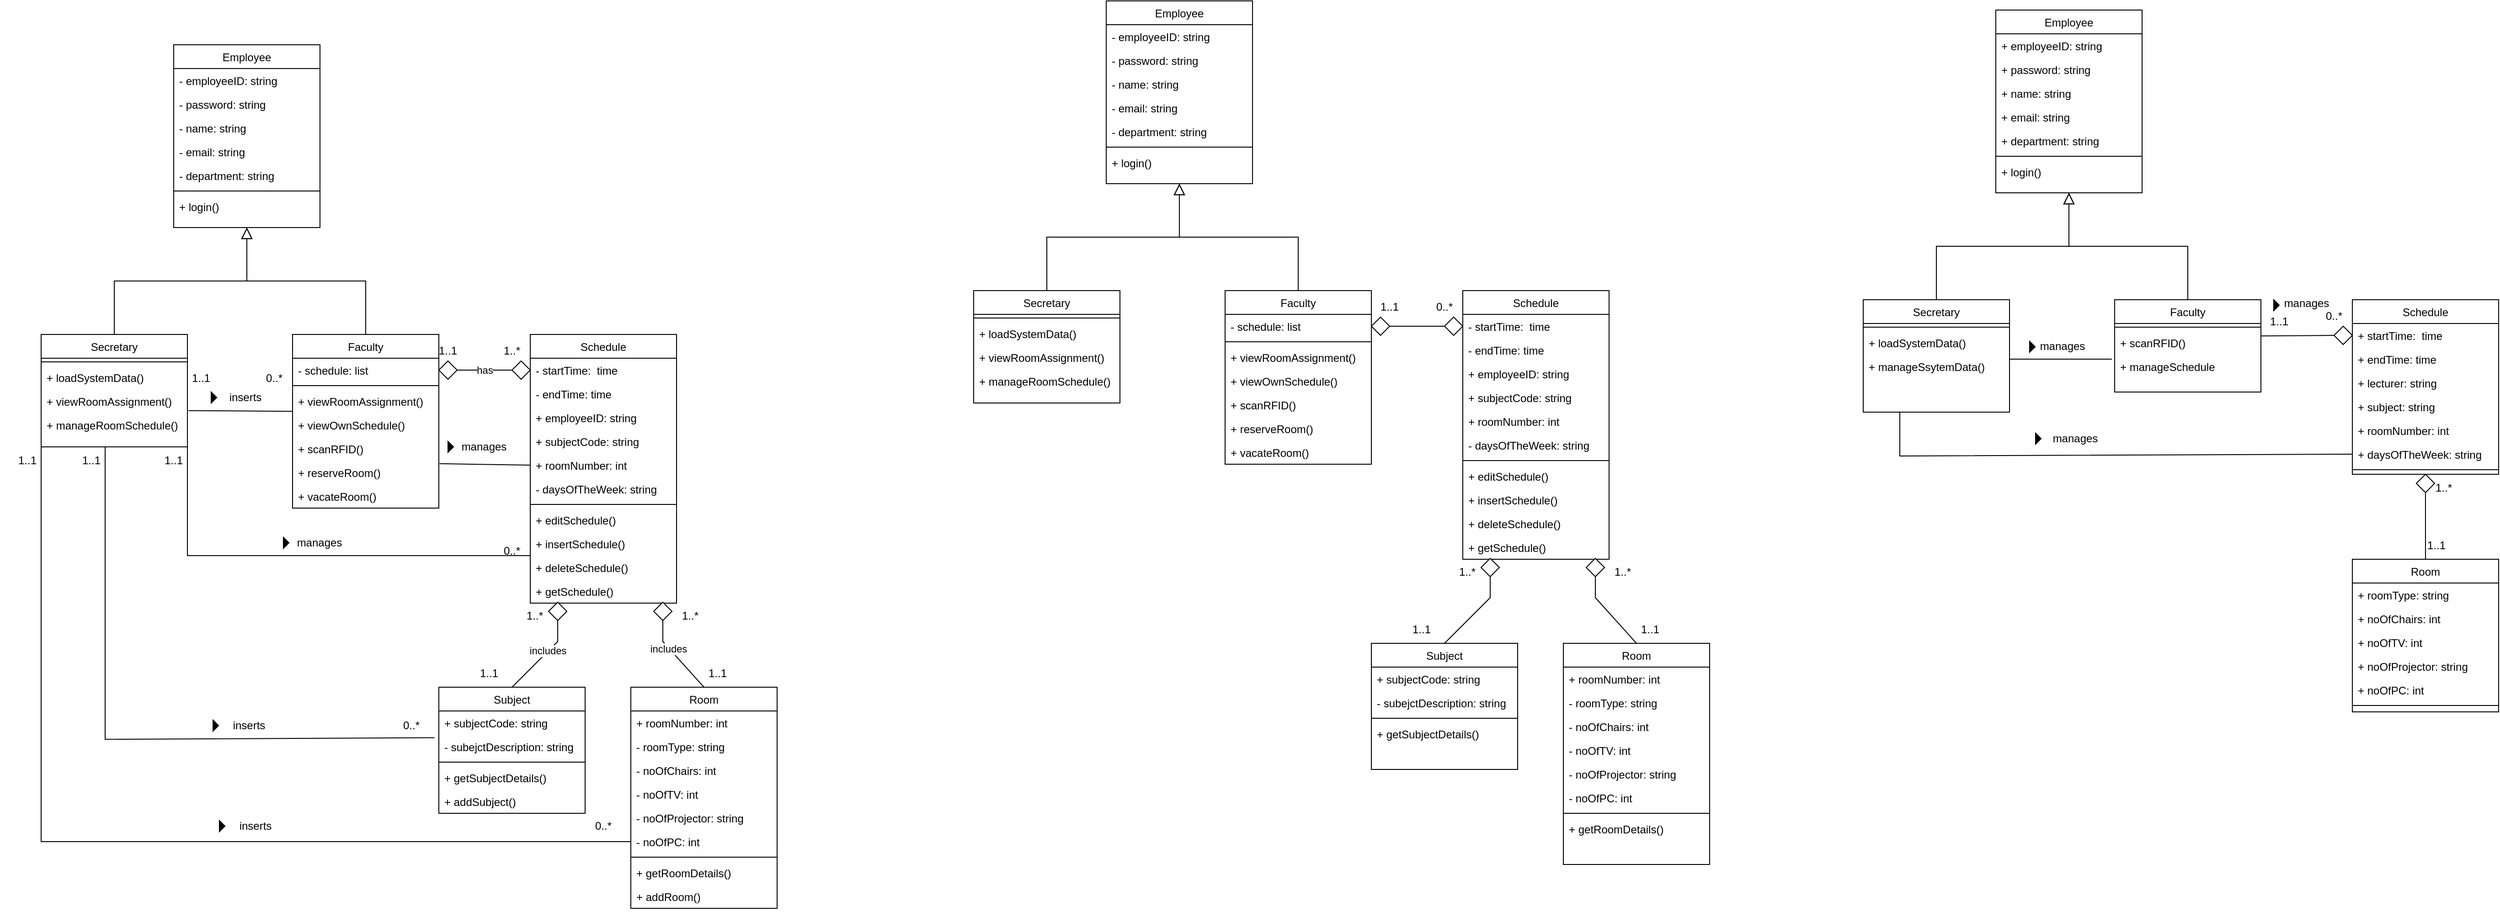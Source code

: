 <mxfile version="22.1.7" type="github">
  <diagram id="C5RBs43oDa-KdzZeNtuy" name="Page-1">
    <mxGraphModel dx="2269" dy="1211" grid="1" gridSize="10" guides="1" tooltips="1" connect="1" arrows="1" fold="1" page="1" pageScale="1" pageWidth="827" pageHeight="1169" math="0" shadow="0">
      <root>
        <mxCell id="WIyWlLk6GJQsqaUBKTNV-0" />
        <mxCell id="WIyWlLk6GJQsqaUBKTNV-1" parent="WIyWlLk6GJQsqaUBKTNV-0" />
        <mxCell id="zkfFHV4jXpPFQw0GAbJ--0" value="Employee" style="swimlane;fontStyle=0;align=center;verticalAlign=top;childLayout=stackLayout;horizontal=1;startSize=26;horizontalStack=0;resizeParent=1;resizeLast=0;collapsible=1;marginBottom=0;rounded=0;shadow=0;strokeWidth=1;" parent="WIyWlLk6GJQsqaUBKTNV-1" vertex="1">
          <mxGeometry x="220" y="160" width="160" height="200" as="geometry">
            <mxRectangle x="230" y="140" width="160" height="26" as="alternateBounds" />
          </mxGeometry>
        </mxCell>
        <mxCell id="zkfFHV4jXpPFQw0GAbJ--1" value="- employeeID: string" style="text;align=left;verticalAlign=top;spacingLeft=4;spacingRight=4;overflow=hidden;rotatable=0;points=[[0,0.5],[1,0.5]];portConstraint=eastwest;" parent="zkfFHV4jXpPFQw0GAbJ--0" vertex="1">
          <mxGeometry y="26" width="160" height="26" as="geometry" />
        </mxCell>
        <mxCell id="zkfFHV4jXpPFQw0GAbJ--2" value="- password: string" style="text;align=left;verticalAlign=top;spacingLeft=4;spacingRight=4;overflow=hidden;rotatable=0;points=[[0,0.5],[1,0.5]];portConstraint=eastwest;rounded=0;shadow=0;html=0;whiteSpace=wrap;" parent="zkfFHV4jXpPFQw0GAbJ--0" vertex="1">
          <mxGeometry y="52" width="160" height="26" as="geometry" />
        </mxCell>
        <mxCell id="x4WdWEhow3djAkCWvmSc-44" value="- name: string" style="text;align=left;verticalAlign=top;spacingLeft=4;spacingRight=4;overflow=hidden;rotatable=0;points=[[0,0.5],[1,0.5]];portConstraint=eastwest;rounded=0;shadow=0;html=0;whiteSpace=wrap;" parent="zkfFHV4jXpPFQw0GAbJ--0" vertex="1">
          <mxGeometry y="78" width="160" height="26" as="geometry" />
        </mxCell>
        <mxCell id="x4WdWEhow3djAkCWvmSc-43" value="- email: string" style="text;align=left;verticalAlign=top;spacingLeft=4;spacingRight=4;overflow=hidden;rotatable=0;points=[[0,0.5],[1,0.5]];portConstraint=eastwest;rounded=0;shadow=0;html=0;whiteSpace=wrap;" parent="zkfFHV4jXpPFQw0GAbJ--0" vertex="1">
          <mxGeometry y="104" width="160" height="26" as="geometry" />
        </mxCell>
        <mxCell id="x4WdWEhow3djAkCWvmSc-1" value="- department: string" style="text;align=left;verticalAlign=top;spacingLeft=4;spacingRight=4;overflow=hidden;rotatable=0;points=[[0,0.5],[1,0.5]];portConstraint=eastwest;rounded=0;shadow=0;html=0;" parent="zkfFHV4jXpPFQw0GAbJ--0" vertex="1">
          <mxGeometry y="130" width="160" height="26" as="geometry" />
        </mxCell>
        <mxCell id="zkfFHV4jXpPFQw0GAbJ--4" value="" style="line;html=1;strokeWidth=1;align=left;verticalAlign=middle;spacingTop=-1;spacingLeft=3;spacingRight=3;rotatable=0;labelPosition=right;points=[];portConstraint=eastwest;" parent="zkfFHV4jXpPFQw0GAbJ--0" vertex="1">
          <mxGeometry y="156" width="160" height="8" as="geometry" />
        </mxCell>
        <mxCell id="zkfFHV4jXpPFQw0GAbJ--5" value="+ login()" style="text;align=left;verticalAlign=top;spacingLeft=4;spacingRight=4;overflow=hidden;rotatable=0;points=[[0,0.5],[1,0.5]];portConstraint=eastwest;" parent="zkfFHV4jXpPFQw0GAbJ--0" vertex="1">
          <mxGeometry y="164" width="160" height="32" as="geometry" />
        </mxCell>
        <mxCell id="zkfFHV4jXpPFQw0GAbJ--6" value="Secretary" style="swimlane;fontStyle=0;align=center;verticalAlign=top;childLayout=stackLayout;horizontal=1;startSize=26;horizontalStack=0;resizeParent=1;resizeLast=0;collapsible=1;marginBottom=0;rounded=0;shadow=0;strokeWidth=1;" parent="WIyWlLk6GJQsqaUBKTNV-1" vertex="1">
          <mxGeometry x="75" y="477" width="160" height="123" as="geometry">
            <mxRectangle x="130" y="380" width="160" height="26" as="alternateBounds" />
          </mxGeometry>
        </mxCell>
        <mxCell id="zkfFHV4jXpPFQw0GAbJ--9" value="" style="line;html=1;strokeWidth=1;align=left;verticalAlign=middle;spacingTop=-1;spacingLeft=3;spacingRight=3;rotatable=0;labelPosition=right;points=[];portConstraint=eastwest;" parent="zkfFHV4jXpPFQw0GAbJ--6" vertex="1">
          <mxGeometry y="26" width="160" height="8" as="geometry" />
        </mxCell>
        <mxCell id="zkfFHV4jXpPFQw0GAbJ--10" value="+ loadSystemData()" style="text;align=left;verticalAlign=top;spacingLeft=4;spacingRight=4;overflow=hidden;rotatable=0;points=[[0,0.5],[1,0.5]];portConstraint=eastwest;fontStyle=0" parent="zkfFHV4jXpPFQw0GAbJ--6" vertex="1">
          <mxGeometry y="34" width="160" height="26" as="geometry" />
        </mxCell>
        <mxCell id="x4WdWEhow3djAkCWvmSc-15" value="+ viewRoomAssignment()" style="text;align=left;verticalAlign=top;spacingLeft=4;spacingRight=4;overflow=hidden;rotatable=0;points=[[0,0.5],[1,0.5]];portConstraint=eastwest;fontStyle=0" parent="zkfFHV4jXpPFQw0GAbJ--6" vertex="1">
          <mxGeometry y="60" width="160" height="26" as="geometry" />
        </mxCell>
        <mxCell id="zkfFHV4jXpPFQw0GAbJ--11" value="+ manageRoomSchedule()&#xa;" style="text;align=left;verticalAlign=top;spacingLeft=4;spacingRight=4;overflow=hidden;rotatable=0;points=[[0,0.5],[1,0.5]];portConstraint=eastwest;" parent="zkfFHV4jXpPFQw0GAbJ--6" vertex="1">
          <mxGeometry y="86" width="160" height="26" as="geometry" />
        </mxCell>
        <mxCell id="zkfFHV4jXpPFQw0GAbJ--12" value="" style="endArrow=block;endSize=10;endFill=0;shadow=0;strokeWidth=1;rounded=0;edgeStyle=elbowEdgeStyle;elbow=vertical;" parent="WIyWlLk6GJQsqaUBKTNV-1" source="zkfFHV4jXpPFQw0GAbJ--6" target="zkfFHV4jXpPFQw0GAbJ--0" edge="1">
          <mxGeometry width="160" relative="1" as="geometry">
            <mxPoint x="200" y="203" as="sourcePoint" />
            <mxPoint x="200" y="203" as="targetPoint" />
          </mxGeometry>
        </mxCell>
        <mxCell id="zkfFHV4jXpPFQw0GAbJ--16" value="" style="endArrow=block;endSize=10;endFill=0;shadow=0;strokeWidth=1;rounded=0;edgeStyle=elbowEdgeStyle;elbow=vertical;exitX=0.5;exitY=0;exitDx=0;exitDy=0;" parent="WIyWlLk6GJQsqaUBKTNV-1" source="x4WdWEhow3djAkCWvmSc-31" target="zkfFHV4jXpPFQw0GAbJ--0" edge="1">
          <mxGeometry width="160" relative="1" as="geometry">
            <mxPoint x="400" y="440" as="sourcePoint" />
            <mxPoint x="310" y="271" as="targetPoint" />
            <Array as="points" />
          </mxGeometry>
        </mxCell>
        <mxCell id="x4WdWEhow3djAkCWvmSc-3" value="Schedule" style="swimlane;fontStyle=0;align=center;verticalAlign=top;childLayout=stackLayout;horizontal=1;startSize=26;horizontalStack=0;resizeParent=1;resizeLast=0;collapsible=1;marginBottom=0;rounded=0;shadow=0;strokeWidth=1;" parent="WIyWlLk6GJQsqaUBKTNV-1" vertex="1">
          <mxGeometry x="610" y="477" width="160" height="294" as="geometry">
            <mxRectangle x="340" y="380" width="170" height="26" as="alternateBounds" />
          </mxGeometry>
        </mxCell>
        <mxCell id="x4WdWEhow3djAkCWvmSc-4" value="- startTime:  time" style="text;align=left;verticalAlign=top;spacingLeft=4;spacingRight=4;overflow=hidden;rotatable=0;points=[[0,0.5],[1,0.5]];portConstraint=eastwest;" parent="x4WdWEhow3djAkCWvmSc-3" vertex="1">
          <mxGeometry y="26" width="160" height="26" as="geometry" />
        </mxCell>
        <mxCell id="x4WdWEhow3djAkCWvmSc-47" value="- endTime: time" style="text;align=left;verticalAlign=top;spacingLeft=4;spacingRight=4;overflow=hidden;rotatable=0;points=[[0,0.5],[1,0.5]];portConstraint=eastwest;" parent="x4WdWEhow3djAkCWvmSc-3" vertex="1">
          <mxGeometry y="52" width="160" height="26" as="geometry" />
        </mxCell>
        <mxCell id="x4WdWEhow3djAkCWvmSc-46" value="+ employeeID: string" style="text;align=left;verticalAlign=top;spacingLeft=4;spacingRight=4;overflow=hidden;rotatable=0;points=[[0,0.5],[1,0.5]];portConstraint=eastwest;" parent="x4WdWEhow3djAkCWvmSc-3" vertex="1">
          <mxGeometry y="78" width="160" height="26" as="geometry" />
        </mxCell>
        <mxCell id="x4WdWEhow3djAkCWvmSc-50" value="+ subjectCode: string" style="text;align=left;verticalAlign=top;spacingLeft=4;spacingRight=4;overflow=hidden;rotatable=0;points=[[0,0.5],[1,0.5]];portConstraint=eastwest;" parent="x4WdWEhow3djAkCWvmSc-3" vertex="1">
          <mxGeometry y="104" width="160" height="26" as="geometry" />
        </mxCell>
        <mxCell id="x4WdWEhow3djAkCWvmSc-66" value="+ roomNumber: int" style="text;align=left;verticalAlign=top;spacingLeft=4;spacingRight=4;overflow=hidden;rotatable=0;points=[[0,0.5],[1,0.5]];portConstraint=eastwest;" parent="x4WdWEhow3djAkCWvmSc-3" vertex="1">
          <mxGeometry y="130" width="160" height="26" as="geometry" />
        </mxCell>
        <mxCell id="x4WdWEhow3djAkCWvmSc-49" value="- daysOfTheWeek: string" style="text;align=left;verticalAlign=top;spacingLeft=4;spacingRight=4;overflow=hidden;rotatable=0;points=[[0,0.5],[1,0.5]];portConstraint=eastwest;" parent="x4WdWEhow3djAkCWvmSc-3" vertex="1">
          <mxGeometry y="156" width="160" height="26" as="geometry" />
        </mxCell>
        <mxCell id="x4WdWEhow3djAkCWvmSc-5" value="" style="line;html=1;strokeWidth=1;align=left;verticalAlign=middle;spacingTop=-1;spacingLeft=3;spacingRight=3;rotatable=0;labelPosition=right;points=[];portConstraint=eastwest;" parent="x4WdWEhow3djAkCWvmSc-3" vertex="1">
          <mxGeometry y="182" width="160" height="8" as="geometry" />
        </mxCell>
        <mxCell id="x4WdWEhow3djAkCWvmSc-123" value="+ editSchedule()" style="text;align=left;verticalAlign=top;spacingLeft=4;spacingRight=4;overflow=hidden;rotatable=0;points=[[0,0.5],[1,0.5]];portConstraint=eastwest;" parent="x4WdWEhow3djAkCWvmSc-3" vertex="1">
          <mxGeometry y="190" width="160" height="26" as="geometry" />
        </mxCell>
        <mxCell id="x4WdWEhow3djAkCWvmSc-99" value="+ insertSchedule()" style="text;align=left;verticalAlign=top;spacingLeft=4;spacingRight=4;overflow=hidden;rotatable=0;points=[[0,0.5],[1,0.5]];portConstraint=eastwest;" parent="x4WdWEhow3djAkCWvmSc-3" vertex="1">
          <mxGeometry y="216" width="160" height="26" as="geometry" />
        </mxCell>
        <mxCell id="x4WdWEhow3djAkCWvmSc-100" value="+ deleteSchedule()" style="text;align=left;verticalAlign=top;spacingLeft=4;spacingRight=4;overflow=hidden;rotatable=0;points=[[0,0.5],[1,0.5]];portConstraint=eastwest;" parent="x4WdWEhow3djAkCWvmSc-3" vertex="1">
          <mxGeometry y="242" width="160" height="26" as="geometry" />
        </mxCell>
        <mxCell id="x4WdWEhow3djAkCWvmSc-101" value="+ getSchedule()" style="text;align=left;verticalAlign=top;spacingLeft=4;spacingRight=4;overflow=hidden;rotatable=0;points=[[0,0.5],[1,0.5]];portConstraint=eastwest;" parent="x4WdWEhow3djAkCWvmSc-3" vertex="1">
          <mxGeometry y="268" width="160" height="26" as="geometry" />
        </mxCell>
        <mxCell id="x4WdWEhow3djAkCWvmSc-31" value="Faculty" style="swimlane;fontStyle=0;align=center;verticalAlign=top;childLayout=stackLayout;horizontal=1;startSize=26;horizontalStack=0;resizeParent=1;resizeLast=0;collapsible=1;marginBottom=0;rounded=0;shadow=0;strokeWidth=1;" parent="WIyWlLk6GJQsqaUBKTNV-1" vertex="1">
          <mxGeometry x="350" y="477" width="160" height="190" as="geometry">
            <mxRectangle x="130" y="380" width="160" height="26" as="alternateBounds" />
          </mxGeometry>
        </mxCell>
        <mxCell id="x4WdWEhow3djAkCWvmSc-34" value="- schedule: list" style="text;align=left;verticalAlign=top;spacingLeft=4;spacingRight=4;overflow=hidden;rotatable=0;points=[[0,0.5],[1,0.5]];portConstraint=eastwest;rounded=0;shadow=0;html=0;" parent="x4WdWEhow3djAkCWvmSc-31" vertex="1">
          <mxGeometry y="26" width="160" height="26" as="geometry" />
        </mxCell>
        <mxCell id="x4WdWEhow3djAkCWvmSc-35" value="" style="line;html=1;strokeWidth=1;align=left;verticalAlign=middle;spacingTop=-1;spacingLeft=3;spacingRight=3;rotatable=0;labelPosition=right;points=[];portConstraint=eastwest;" parent="x4WdWEhow3djAkCWvmSc-31" vertex="1">
          <mxGeometry y="52" width="160" height="8" as="geometry" />
        </mxCell>
        <mxCell id="x4WdWEhow3djAkCWvmSc-36" value="+ viewRoomAssignment()" style="text;align=left;verticalAlign=top;spacingLeft=4;spacingRight=4;overflow=hidden;rotatable=0;points=[[0,0.5],[1,0.5]];portConstraint=eastwest;fontStyle=0" parent="x4WdWEhow3djAkCWvmSc-31" vertex="1">
          <mxGeometry y="60" width="160" height="26" as="geometry" />
        </mxCell>
        <mxCell id="x4WdWEhow3djAkCWvmSc-45" value="+ viewOwnSchedule()" style="text;align=left;verticalAlign=top;spacingLeft=4;spacingRight=4;overflow=hidden;rotatable=0;points=[[0,0.5],[1,0.5]];portConstraint=eastwest;fontStyle=0" parent="x4WdWEhow3djAkCWvmSc-31" vertex="1">
          <mxGeometry y="86" width="160" height="26" as="geometry" />
        </mxCell>
        <mxCell id="x4WdWEhow3djAkCWvmSc-38" value="+ scanRFID()" style="text;align=left;verticalAlign=top;spacingLeft=4;spacingRight=4;overflow=hidden;rotatable=0;points=[[0,0.5],[1,0.5]];portConstraint=eastwest;" parent="x4WdWEhow3djAkCWvmSc-31" vertex="1">
          <mxGeometry y="112" width="160" height="26" as="geometry" />
        </mxCell>
        <mxCell id="x4WdWEhow3djAkCWvmSc-111" value="+ reserveRoom()" style="text;align=left;verticalAlign=top;spacingLeft=4;spacingRight=4;overflow=hidden;rotatable=0;points=[[0,0.5],[1,0.5]];portConstraint=eastwest;" parent="x4WdWEhow3djAkCWvmSc-31" vertex="1">
          <mxGeometry y="138" width="160" height="26" as="geometry" />
        </mxCell>
        <mxCell id="x4WdWEhow3djAkCWvmSc-110" value="+ vacateRoom()" style="text;align=left;verticalAlign=top;spacingLeft=4;spacingRight=4;overflow=hidden;rotatable=0;points=[[0,0.5],[1,0.5]];portConstraint=eastwest;" parent="x4WdWEhow3djAkCWvmSc-31" vertex="1">
          <mxGeometry y="164" width="160" height="26" as="geometry" />
        </mxCell>
        <mxCell id="x4WdWEhow3djAkCWvmSc-61" value="" style="rhombus;aspect=fixed;" parent="WIyWlLk6GJQsqaUBKTNV-1" vertex="1">
          <mxGeometry x="510" y="506" width="20" height="20" as="geometry" />
        </mxCell>
        <mxCell id="x4WdWEhow3djAkCWvmSc-63" value="" style="endArrow=none;html=1;rounded=0;align=center;verticalAlign=bottom;labelBackgroundColor=none;entryX=0;entryY=0.5;entryDx=0;entryDy=0;" parent="WIyWlLk6GJQsqaUBKTNV-1" target="x4WdWEhow3djAkCWvmSc-4" edge="1">
          <mxGeometry relative="1" as="geometry">
            <mxPoint x="580" y="520" as="targetPoint" />
            <mxPoint x="610.0" y="516.0" as="sourcePoint" />
          </mxGeometry>
        </mxCell>
        <mxCell id="x4WdWEhow3djAkCWvmSc-67" value="1..1" style="text;strokeColor=none;align=center;fillColor=none;html=1;verticalAlign=middle;whiteSpace=wrap;rounded=0;" parent="WIyWlLk6GJQsqaUBKTNV-1" vertex="1">
          <mxGeometry x="490" y="480" width="60" height="30" as="geometry" />
        </mxCell>
        <mxCell id="x4WdWEhow3djAkCWvmSc-68" value="1..*" style="text;strokeColor=none;align=center;fillColor=none;html=1;verticalAlign=middle;whiteSpace=wrap;rounded=0;" parent="WIyWlLk6GJQsqaUBKTNV-1" vertex="1">
          <mxGeometry x="560" y="480" width="60" height="30" as="geometry" />
        </mxCell>
        <mxCell id="x4WdWEhow3djAkCWvmSc-69" value="Room" style="swimlane;fontStyle=0;align=center;verticalAlign=top;childLayout=stackLayout;horizontal=1;startSize=26;horizontalStack=0;resizeParent=1;resizeLast=0;collapsible=1;marginBottom=0;rounded=0;shadow=0;strokeWidth=1;" parent="WIyWlLk6GJQsqaUBKTNV-1" vertex="1">
          <mxGeometry x="720" y="863" width="160" height="242" as="geometry">
            <mxRectangle x="340" y="380" width="170" height="26" as="alternateBounds" />
          </mxGeometry>
        </mxCell>
        <mxCell id="x4WdWEhow3djAkCWvmSc-70" value="+ roomNumber: int" style="text;align=left;verticalAlign=top;spacingLeft=4;spacingRight=4;overflow=hidden;rotatable=0;points=[[0,0.5],[1,0.5]];portConstraint=eastwest;" parent="x4WdWEhow3djAkCWvmSc-69" vertex="1">
          <mxGeometry y="26" width="160" height="26" as="geometry" />
        </mxCell>
        <mxCell id="x4WdWEhow3djAkCWvmSc-75" value="- roomType: string" style="text;align=left;verticalAlign=top;spacingLeft=4;spacingRight=4;overflow=hidden;rotatable=0;points=[[0,0.5],[1,0.5]];portConstraint=eastwest;" parent="x4WdWEhow3djAkCWvmSc-69" vertex="1">
          <mxGeometry y="52" width="160" height="26" as="geometry" />
        </mxCell>
        <mxCell id="x4WdWEhow3djAkCWvmSc-71" value="- noOfChairs: int" style="text;align=left;verticalAlign=top;spacingLeft=4;spacingRight=4;overflow=hidden;rotatable=0;points=[[0,0.5],[1,0.5]];portConstraint=eastwest;" parent="x4WdWEhow3djAkCWvmSc-69" vertex="1">
          <mxGeometry y="78" width="160" height="26" as="geometry" />
        </mxCell>
        <mxCell id="x4WdWEhow3djAkCWvmSc-72" value="- noOfTV: int" style="text;align=left;verticalAlign=top;spacingLeft=4;spacingRight=4;overflow=hidden;rotatable=0;points=[[0,0.5],[1,0.5]];portConstraint=eastwest;" parent="x4WdWEhow3djAkCWvmSc-69" vertex="1">
          <mxGeometry y="104" width="160" height="26" as="geometry" />
        </mxCell>
        <mxCell id="x4WdWEhow3djAkCWvmSc-73" value="- noOfProjector: string" style="text;align=left;verticalAlign=top;spacingLeft=4;spacingRight=4;overflow=hidden;rotatable=0;points=[[0,0.5],[1,0.5]];portConstraint=eastwest;" parent="x4WdWEhow3djAkCWvmSc-69" vertex="1">
          <mxGeometry y="130" width="160" height="26" as="geometry" />
        </mxCell>
        <mxCell id="x4WdWEhow3djAkCWvmSc-74" value="- noOfPC: int" style="text;align=left;verticalAlign=top;spacingLeft=4;spacingRight=4;overflow=hidden;rotatable=0;points=[[0,0.5],[1,0.5]];portConstraint=eastwest;" parent="x4WdWEhow3djAkCWvmSc-69" vertex="1">
          <mxGeometry y="156" width="160" height="26" as="geometry" />
        </mxCell>
        <mxCell id="x4WdWEhow3djAkCWvmSc-76" value="" style="line;html=1;strokeWidth=1;align=left;verticalAlign=middle;spacingTop=-1;spacingLeft=3;spacingRight=3;rotatable=0;labelPosition=right;points=[];portConstraint=eastwest;" parent="x4WdWEhow3djAkCWvmSc-69" vertex="1">
          <mxGeometry y="182" width="160" height="8" as="geometry" />
        </mxCell>
        <mxCell id="x4WdWEhow3djAkCWvmSc-105" value="+ getRoomDetails()" style="text;align=left;verticalAlign=top;spacingLeft=4;spacingRight=4;overflow=hidden;rotatable=0;points=[[0,0.5],[1,0.5]];portConstraint=eastwest;" parent="x4WdWEhow3djAkCWvmSc-69" vertex="1">
          <mxGeometry y="190" width="160" height="26" as="geometry" />
        </mxCell>
        <mxCell id="x4WdWEhow3djAkCWvmSc-161" value="+ addRoom()" style="text;align=left;verticalAlign=top;spacingLeft=4;spacingRight=4;overflow=hidden;rotatable=0;points=[[0,0.5],[1,0.5]];portConstraint=eastwest;" parent="x4WdWEhow3djAkCWvmSc-69" vertex="1">
          <mxGeometry y="216" width="160" height="26" as="geometry" />
        </mxCell>
        <mxCell id="x4WdWEhow3djAkCWvmSc-78" value="" style="rhombus;aspect=fixed;fillColor=#FFFFFF;fontColor=#333333;strokeColor=#000000;" parent="WIyWlLk6GJQsqaUBKTNV-1" vertex="1">
          <mxGeometry x="745" y="770" width="20" height="20" as="geometry" />
        </mxCell>
        <mxCell id="x4WdWEhow3djAkCWvmSc-80" value="" style="endArrow=none;html=1;rounded=0;align=center;verticalAlign=bottom;labelBackgroundColor=none;entryX=0.5;entryY=0;entryDx=0;entryDy=0;" parent="WIyWlLk6GJQsqaUBKTNV-1" source="x4WdWEhow3djAkCWvmSc-78" target="x4WdWEhow3djAkCWvmSc-69" edge="1">
          <mxGeometry relative="1" as="geometry">
            <mxPoint x="860" y="863" as="targetPoint" />
            <Array as="points">
              <mxPoint x="755" y="813" />
            </Array>
          </mxGeometry>
        </mxCell>
        <mxCell id="x4WdWEhow3djAkCWvmSc-119" value="includes" style="edgeLabel;html=1;align=center;verticalAlign=middle;resizable=0;points=[];" parent="x4WdWEhow3djAkCWvmSc-80" vertex="1" connectable="0">
          <mxGeometry x="-0.288" y="-1" relative="1" as="geometry">
            <mxPoint as="offset" />
          </mxGeometry>
        </mxCell>
        <mxCell id="x4WdWEhow3djAkCWvmSc-85" value="Subject" style="swimlane;fontStyle=0;align=center;verticalAlign=top;childLayout=stackLayout;horizontal=1;startSize=26;horizontalStack=0;resizeParent=1;resizeLast=0;collapsible=1;marginBottom=0;rounded=0;shadow=0;strokeWidth=1;" parent="WIyWlLk6GJQsqaUBKTNV-1" vertex="1">
          <mxGeometry x="510" y="863" width="160" height="138" as="geometry">
            <mxRectangle x="505" y="838" width="170" height="26" as="alternateBounds" />
          </mxGeometry>
        </mxCell>
        <mxCell id="x4WdWEhow3djAkCWvmSc-87" value="+ subjectCode: string" style="text;align=left;verticalAlign=top;spacingLeft=4;spacingRight=4;overflow=hidden;rotatable=0;points=[[0,0.5],[1,0.5]];portConstraint=eastwest;" parent="x4WdWEhow3djAkCWvmSc-85" vertex="1">
          <mxGeometry y="26" width="160" height="26" as="geometry" />
        </mxCell>
        <mxCell id="x4WdWEhow3djAkCWvmSc-88" value="- subejctDescription: string" style="text;align=left;verticalAlign=top;spacingLeft=4;spacingRight=4;overflow=hidden;rotatable=0;points=[[0,0.5],[1,0.5]];portConstraint=eastwest;" parent="x4WdWEhow3djAkCWvmSc-85" vertex="1">
          <mxGeometry y="52" width="160" height="26" as="geometry" />
        </mxCell>
        <mxCell id="x4WdWEhow3djAkCWvmSc-92" value="" style="line;html=1;strokeWidth=1;align=left;verticalAlign=middle;spacingTop=-1;spacingLeft=3;spacingRight=3;rotatable=0;labelPosition=right;points=[];portConstraint=eastwest;" parent="x4WdWEhow3djAkCWvmSc-85" vertex="1">
          <mxGeometry y="78" width="160" height="8" as="geometry" />
        </mxCell>
        <mxCell id="x4WdWEhow3djAkCWvmSc-104" value="+ getSubjectDetails()" style="text;align=left;verticalAlign=top;spacingLeft=4;spacingRight=4;overflow=hidden;rotatable=0;points=[[0,0.5],[1,0.5]];portConstraint=eastwest;" parent="x4WdWEhow3djAkCWvmSc-85" vertex="1">
          <mxGeometry y="86" width="160" height="26" as="geometry" />
        </mxCell>
        <mxCell id="x4WdWEhow3djAkCWvmSc-160" value="+ addSubject()" style="text;align=left;verticalAlign=top;spacingLeft=4;spacingRight=4;overflow=hidden;rotatable=0;points=[[0,0.5],[1,0.5]];portConstraint=eastwest;" parent="x4WdWEhow3djAkCWvmSc-85" vertex="1">
          <mxGeometry y="112" width="160" height="26" as="geometry" />
        </mxCell>
        <mxCell id="x4WdWEhow3djAkCWvmSc-94" value="" style="rhombus;aspect=fixed;fillColor=#FFFFFF;fontColor=#333333;strokeColor=#000000;" parent="WIyWlLk6GJQsqaUBKTNV-1" vertex="1">
          <mxGeometry x="630" y="770" width="20" height="20" as="geometry" />
        </mxCell>
        <mxCell id="x4WdWEhow3djAkCWvmSc-95" value="" style="endArrow=none;html=1;rounded=0;align=center;verticalAlign=bottom;labelBackgroundColor=none;entryX=0.5;entryY=0;entryDx=0;entryDy=0;" parent="WIyWlLk6GJQsqaUBKTNV-1" source="x4WdWEhow3djAkCWvmSc-94" target="x4WdWEhow3djAkCWvmSc-85" edge="1">
          <mxGeometry relative="1" as="geometry">
            <mxPoint x="605" y="863" as="targetPoint" />
            <Array as="points">
              <mxPoint x="640" y="813" />
            </Array>
          </mxGeometry>
        </mxCell>
        <mxCell id="x4WdWEhow3djAkCWvmSc-118" value="includes" style="edgeLabel;html=1;align=center;verticalAlign=middle;resizable=0;points=[];" parent="x4WdWEhow3djAkCWvmSc-95" vertex="1" connectable="0">
          <mxGeometry x="-0.19" y="-1" relative="1" as="geometry">
            <mxPoint as="offset" />
          </mxGeometry>
        </mxCell>
        <mxCell id="x4WdWEhow3djAkCWvmSc-109" value="" style="endArrow=none;html=1;rounded=0;align=center;verticalAlign=bottom;labelBackgroundColor=none;entryX=0;entryY=0.5;entryDx=0;entryDy=0;" parent="WIyWlLk6GJQsqaUBKTNV-1" source="x4WdWEhow3djAkCWvmSc-157" target="x4WdWEhow3djAkCWvmSc-4" edge="1">
          <mxGeometry relative="1" as="geometry">
            <mxPoint x="590.0" y="516" as="targetPoint" />
            <mxPoint x="520" y="516" as="sourcePoint" />
          </mxGeometry>
        </mxCell>
        <mxCell id="x4WdWEhow3djAkCWvmSc-112" value="1..*" style="text;strokeColor=none;align=center;fillColor=none;html=1;verticalAlign=middle;whiteSpace=wrap;rounded=0;" parent="WIyWlLk6GJQsqaUBKTNV-1" vertex="1">
          <mxGeometry x="585" y="770" width="60" height="30" as="geometry" />
        </mxCell>
        <mxCell id="x4WdWEhow3djAkCWvmSc-113" value="1..*" style="text;strokeColor=none;align=center;fillColor=none;html=1;verticalAlign=middle;whiteSpace=wrap;rounded=0;" parent="WIyWlLk6GJQsqaUBKTNV-1" vertex="1">
          <mxGeometry x="755" y="770" width="60" height="30" as="geometry" />
        </mxCell>
        <mxCell id="x4WdWEhow3djAkCWvmSc-114" value="1..1" style="text;strokeColor=none;align=center;fillColor=none;html=1;verticalAlign=middle;whiteSpace=wrap;rounded=0;" parent="WIyWlLk6GJQsqaUBKTNV-1" vertex="1">
          <mxGeometry x="785" y="833" width="60" height="30" as="geometry" />
        </mxCell>
        <mxCell id="x4WdWEhow3djAkCWvmSc-115" value="1..1" style="text;strokeColor=none;align=center;fillColor=none;html=1;verticalAlign=middle;whiteSpace=wrap;rounded=0;" parent="WIyWlLk6GJQsqaUBKTNV-1" vertex="1">
          <mxGeometry x="535" y="833" width="60" height="30" as="geometry" />
        </mxCell>
        <mxCell id="x4WdWEhow3djAkCWvmSc-125" value="" style="triangle;aspect=fixed;fillColor=strokeColor;" parent="WIyWlLk6GJQsqaUBKTNV-1" vertex="1">
          <mxGeometry x="340" y="699" width="6" height="12" as="geometry" />
        </mxCell>
        <mxCell id="x4WdWEhow3djAkCWvmSc-126" value="" style="endArrow=none;html=1;rounded=0;align=center;verticalAlign=bottom;labelBackgroundColor=none;entryX=0.002;entryY=0.002;entryDx=0;entryDy=0;entryPerimeter=0;exitX=1;exitY=1;exitDx=0;exitDy=0;" parent="WIyWlLk6GJQsqaUBKTNV-1" source="zkfFHV4jXpPFQw0GAbJ--6" target="x4WdWEhow3djAkCWvmSc-100" edge="1">
          <mxGeometry relative="1" as="geometry">
            <mxPoint x="200" y="600" as="sourcePoint" />
            <mxPoint x="390" y="812" as="targetPoint" />
            <Array as="points">
              <mxPoint x="235" y="719" />
            </Array>
          </mxGeometry>
        </mxCell>
        <mxCell id="x4WdWEhow3djAkCWvmSc-129" value="manages" style="text;html=1;align=center;verticalAlign=middle;resizable=0;points=[];autosize=1;strokeColor=none;fillColor=none;" parent="WIyWlLk6GJQsqaUBKTNV-1" vertex="1">
          <mxGeometry x="344" y="690" width="70" height="30" as="geometry" />
        </mxCell>
        <mxCell id="x4WdWEhow3djAkCWvmSc-131" value="" style="endArrow=none;html=1;rounded=0;align=center;verticalAlign=bottom;labelBackgroundColor=none;entryX=0;entryY=0.5;entryDx=0;entryDy=0;exitX=1.005;exitY=0.132;exitDx=0;exitDy=0;exitPerimeter=0;" parent="WIyWlLk6GJQsqaUBKTNV-1" source="x4WdWEhow3djAkCWvmSc-111" target="x4WdWEhow3djAkCWvmSc-66" edge="1">
          <mxGeometry relative="1" as="geometry">
            <mxPoint x="505" y="615" as="sourcePoint" />
            <mxPoint x="600" y="615" as="targetPoint" />
          </mxGeometry>
        </mxCell>
        <mxCell id="x4WdWEhow3djAkCWvmSc-132" value="" style="endArrow=none;html=1;rounded=0;align=center;verticalAlign=bottom;labelBackgroundColor=none;entryX=-0.03;entryY=0.125;entryDx=0;entryDy=0;entryPerimeter=0;exitX=0.75;exitY=0;exitDx=0;exitDy=0;" parent="WIyWlLk6GJQsqaUBKTNV-1" source="x4WdWEhow3djAkCWvmSc-145" target="x4WdWEhow3djAkCWvmSc-88" edge="1">
          <mxGeometry relative="1" as="geometry">
            <mxPoint x="150" y="601" as="sourcePoint" />
            <mxPoint x="560" y="720" as="targetPoint" />
            <Array as="points">
              <mxPoint x="145" y="920" />
            </Array>
          </mxGeometry>
        </mxCell>
        <mxCell id="x4WdWEhow3djAkCWvmSc-133" value="" style="triangle;aspect=fixed;fillColor=strokeColor;" parent="WIyWlLk6GJQsqaUBKTNV-1" vertex="1">
          <mxGeometry x="263" y="899" width="6" height="12" as="geometry" />
        </mxCell>
        <mxCell id="x4WdWEhow3djAkCWvmSc-134" value="inserts" style="text;html=1;align=center;verticalAlign=middle;resizable=0;points=[];autosize=1;strokeColor=none;fillColor=none;" parent="WIyWlLk6GJQsqaUBKTNV-1" vertex="1">
          <mxGeometry x="272" y="890" width="60" height="30" as="geometry" />
        </mxCell>
        <mxCell id="x4WdWEhow3djAkCWvmSc-137" value="" style="endArrow=none;html=1;rounded=0;align=center;verticalAlign=bottom;labelBackgroundColor=none;exitX=0;exitY=1;exitDx=0;exitDy=0;entryX=0;entryY=0.5;entryDx=0;entryDy=0;" parent="WIyWlLk6GJQsqaUBKTNV-1" source="zkfFHV4jXpPFQw0GAbJ--6" target="x4WdWEhow3djAkCWvmSc-74" edge="1">
          <mxGeometry relative="1" as="geometry">
            <mxPoint x="40" y="752" as="sourcePoint" />
            <mxPoint x="180" y="752" as="targetPoint" />
            <Array as="points">
              <mxPoint x="75" y="1032" />
            </Array>
          </mxGeometry>
        </mxCell>
        <mxCell id="x4WdWEhow3djAkCWvmSc-139" value="" style="triangle;aspect=fixed;fillColor=strokeColor;" parent="WIyWlLk6GJQsqaUBKTNV-1" vertex="1">
          <mxGeometry x="270" y="1009" width="6" height="12" as="geometry" />
        </mxCell>
        <mxCell id="x4WdWEhow3djAkCWvmSc-140" value="inserts" style="text;html=1;align=center;verticalAlign=middle;resizable=0;points=[];autosize=1;strokeColor=none;fillColor=none;" parent="WIyWlLk6GJQsqaUBKTNV-1" vertex="1">
          <mxGeometry x="279" y="1000" width="60" height="30" as="geometry" />
        </mxCell>
        <mxCell id="x4WdWEhow3djAkCWvmSc-141" value="" style="triangle;aspect=fixed;fillColor=strokeColor;" parent="WIyWlLk6GJQsqaUBKTNV-1" vertex="1">
          <mxGeometry x="520" y="594" width="6" height="12" as="geometry" />
        </mxCell>
        <mxCell id="x4WdWEhow3djAkCWvmSc-142" value="manages" style="text;html=1;align=center;verticalAlign=middle;resizable=0;points=[];autosize=1;strokeColor=none;fillColor=none;" parent="WIyWlLk6GJQsqaUBKTNV-1" vertex="1">
          <mxGeometry x="524" y="585" width="70" height="30" as="geometry" />
        </mxCell>
        <mxCell id="x4WdWEhow3djAkCWvmSc-143" value="0..*" style="text;strokeColor=none;align=center;fillColor=none;html=1;verticalAlign=middle;whiteSpace=wrap;rounded=0;" parent="WIyWlLk6GJQsqaUBKTNV-1" vertex="1">
          <mxGeometry x="660" y="1000" width="60" height="30" as="geometry" />
        </mxCell>
        <mxCell id="x4WdWEhow3djAkCWvmSc-144" value="0..*" style="text;strokeColor=none;align=center;fillColor=none;html=1;verticalAlign=middle;whiteSpace=wrap;rounded=0;" parent="WIyWlLk6GJQsqaUBKTNV-1" vertex="1">
          <mxGeometry x="450" y="890" width="60" height="30" as="geometry" />
        </mxCell>
        <mxCell id="x4WdWEhow3djAkCWvmSc-145" value="1..1" style="text;strokeColor=none;align=center;fillColor=none;html=1;verticalAlign=middle;whiteSpace=wrap;rounded=0;" parent="WIyWlLk6GJQsqaUBKTNV-1" vertex="1">
          <mxGeometry x="100" y="600" width="60" height="30" as="geometry" />
        </mxCell>
        <mxCell id="x4WdWEhow3djAkCWvmSc-146" value="1..1" style="text;strokeColor=none;align=center;fillColor=none;html=1;verticalAlign=middle;whiteSpace=wrap;rounded=0;" parent="WIyWlLk6GJQsqaUBKTNV-1" vertex="1">
          <mxGeometry x="30" y="600" width="60" height="30" as="geometry" />
        </mxCell>
        <mxCell id="x4WdWEhow3djAkCWvmSc-147" value="0..*" style="text;strokeColor=none;align=center;fillColor=none;html=1;verticalAlign=middle;whiteSpace=wrap;rounded=0;" parent="WIyWlLk6GJQsqaUBKTNV-1" vertex="1">
          <mxGeometry x="560" y="699" width="60" height="30" as="geometry" />
        </mxCell>
        <mxCell id="x4WdWEhow3djAkCWvmSc-148" value="1..1" style="text;strokeColor=none;align=center;fillColor=none;html=1;verticalAlign=middle;whiteSpace=wrap;rounded=0;" parent="WIyWlLk6GJQsqaUBKTNV-1" vertex="1">
          <mxGeometry x="190" y="600" width="60" height="30" as="geometry" />
        </mxCell>
        <mxCell id="x4WdWEhow3djAkCWvmSc-151" value="" style="triangle;aspect=fixed;fillColor=strokeColor;" parent="WIyWlLk6GJQsqaUBKTNV-1" vertex="1">
          <mxGeometry x="261" y="540" width="6" height="12" as="geometry" />
        </mxCell>
        <mxCell id="x4WdWEhow3djAkCWvmSc-152" value="" style="endArrow=none;html=1;rounded=0;align=center;verticalAlign=bottom;labelBackgroundColor=none;entryX=0.001;entryY=-0.072;entryDx=0;entryDy=0;entryPerimeter=0;exitX=1.007;exitY=0.897;exitDx=0;exitDy=0;exitPerimeter=0;" parent="WIyWlLk6GJQsqaUBKTNV-1" source="x4WdWEhow3djAkCWvmSc-15" target="x4WdWEhow3djAkCWvmSc-45" edge="1">
          <mxGeometry relative="1" as="geometry">
            <mxPoint x="275" y="585" as="sourcePoint" />
            <mxPoint x="415" y="585" as="targetPoint" />
          </mxGeometry>
        </mxCell>
        <mxCell id="x4WdWEhow3djAkCWvmSc-154" value="inserts" style="text;html=1;align=center;verticalAlign=middle;resizable=0;points=[];autosize=1;strokeColor=none;fillColor=none;" parent="WIyWlLk6GJQsqaUBKTNV-1" vertex="1">
          <mxGeometry x="268" y="531" width="60" height="30" as="geometry" />
        </mxCell>
        <mxCell id="x4WdWEhow3djAkCWvmSc-155" value="1..1" style="text;strokeColor=none;align=center;fillColor=none;html=1;verticalAlign=middle;whiteSpace=wrap;rounded=0;" parent="WIyWlLk6GJQsqaUBKTNV-1" vertex="1">
          <mxGeometry x="220" y="510" width="60" height="30" as="geometry" />
        </mxCell>
        <mxCell id="x4WdWEhow3djAkCWvmSc-156" value="0..*" style="text;strokeColor=none;align=center;fillColor=none;html=1;verticalAlign=middle;whiteSpace=wrap;rounded=0;" parent="WIyWlLk6GJQsqaUBKTNV-1" vertex="1">
          <mxGeometry x="300" y="510" width="60" height="30" as="geometry" />
        </mxCell>
        <mxCell id="x4WdWEhow3djAkCWvmSc-158" value="" style="endArrow=none;html=1;rounded=0;align=center;verticalAlign=bottom;labelBackgroundColor=none;entryX=0;entryY=0.5;entryDx=0;entryDy=0;" parent="WIyWlLk6GJQsqaUBKTNV-1" source="x4WdWEhow3djAkCWvmSc-61" target="x4WdWEhow3djAkCWvmSc-157" edge="1">
          <mxGeometry relative="1" as="geometry">
            <mxPoint x="610" y="516" as="targetPoint" />
            <mxPoint x="530" y="516" as="sourcePoint" />
          </mxGeometry>
        </mxCell>
        <mxCell id="x4WdWEhow3djAkCWvmSc-159" value="has" style="edgeLabel;html=1;align=center;verticalAlign=middle;resizable=0;points=[];" parent="x4WdWEhow3djAkCWvmSc-158" vertex="1" connectable="0">
          <mxGeometry x="-0.338" y="1" relative="1" as="geometry">
            <mxPoint x="10" y="1" as="offset" />
          </mxGeometry>
        </mxCell>
        <mxCell id="x4WdWEhow3djAkCWvmSc-157" value="" style="rhombus;aspect=fixed;" parent="WIyWlLk6GJQsqaUBKTNV-1" vertex="1">
          <mxGeometry x="590" y="506" width="20" height="20" as="geometry" />
        </mxCell>
        <mxCell id="x4WdWEhow3djAkCWvmSc-162" value="Employee" style="swimlane;fontStyle=0;align=center;verticalAlign=top;childLayout=stackLayout;horizontal=1;startSize=26;horizontalStack=0;resizeParent=1;resizeLast=0;collapsible=1;marginBottom=0;rounded=0;shadow=0;strokeWidth=1;" parent="WIyWlLk6GJQsqaUBKTNV-1" vertex="1">
          <mxGeometry x="1240" y="112" width="160" height="200" as="geometry">
            <mxRectangle x="230" y="140" width="160" height="26" as="alternateBounds" />
          </mxGeometry>
        </mxCell>
        <mxCell id="x4WdWEhow3djAkCWvmSc-163" value="- employeeID: string" style="text;align=left;verticalAlign=top;spacingLeft=4;spacingRight=4;overflow=hidden;rotatable=0;points=[[0,0.5],[1,0.5]];portConstraint=eastwest;" parent="x4WdWEhow3djAkCWvmSc-162" vertex="1">
          <mxGeometry y="26" width="160" height="26" as="geometry" />
        </mxCell>
        <mxCell id="x4WdWEhow3djAkCWvmSc-164" value="- password: string" style="text;align=left;verticalAlign=top;spacingLeft=4;spacingRight=4;overflow=hidden;rotatable=0;points=[[0,0.5],[1,0.5]];portConstraint=eastwest;rounded=0;shadow=0;html=0;whiteSpace=wrap;" parent="x4WdWEhow3djAkCWvmSc-162" vertex="1">
          <mxGeometry y="52" width="160" height="26" as="geometry" />
        </mxCell>
        <mxCell id="x4WdWEhow3djAkCWvmSc-165" value="- name: string" style="text;align=left;verticalAlign=top;spacingLeft=4;spacingRight=4;overflow=hidden;rotatable=0;points=[[0,0.5],[1,0.5]];portConstraint=eastwest;rounded=0;shadow=0;html=0;whiteSpace=wrap;" parent="x4WdWEhow3djAkCWvmSc-162" vertex="1">
          <mxGeometry y="78" width="160" height="26" as="geometry" />
        </mxCell>
        <mxCell id="x4WdWEhow3djAkCWvmSc-166" value="- email: string" style="text;align=left;verticalAlign=top;spacingLeft=4;spacingRight=4;overflow=hidden;rotatable=0;points=[[0,0.5],[1,0.5]];portConstraint=eastwest;rounded=0;shadow=0;html=0;whiteSpace=wrap;" parent="x4WdWEhow3djAkCWvmSc-162" vertex="1">
          <mxGeometry y="104" width="160" height="26" as="geometry" />
        </mxCell>
        <mxCell id="x4WdWEhow3djAkCWvmSc-167" value="- department: string" style="text;align=left;verticalAlign=top;spacingLeft=4;spacingRight=4;overflow=hidden;rotatable=0;points=[[0,0.5],[1,0.5]];portConstraint=eastwest;rounded=0;shadow=0;html=0;" parent="x4WdWEhow3djAkCWvmSc-162" vertex="1">
          <mxGeometry y="130" width="160" height="26" as="geometry" />
        </mxCell>
        <mxCell id="x4WdWEhow3djAkCWvmSc-168" value="" style="line;html=1;strokeWidth=1;align=left;verticalAlign=middle;spacingTop=-1;spacingLeft=3;spacingRight=3;rotatable=0;labelPosition=right;points=[];portConstraint=eastwest;" parent="x4WdWEhow3djAkCWvmSc-162" vertex="1">
          <mxGeometry y="156" width="160" height="8" as="geometry" />
        </mxCell>
        <mxCell id="x4WdWEhow3djAkCWvmSc-169" value="+ login()" style="text;align=left;verticalAlign=top;spacingLeft=4;spacingRight=4;overflow=hidden;rotatable=0;points=[[0,0.5],[1,0.5]];portConstraint=eastwest;" parent="x4WdWEhow3djAkCWvmSc-162" vertex="1">
          <mxGeometry y="164" width="160" height="32" as="geometry" />
        </mxCell>
        <mxCell id="x4WdWEhow3djAkCWvmSc-170" value="Secretary" style="swimlane;fontStyle=0;align=center;verticalAlign=top;childLayout=stackLayout;horizontal=1;startSize=26;horizontalStack=0;resizeParent=1;resizeLast=0;collapsible=1;marginBottom=0;rounded=0;shadow=0;strokeWidth=1;" parent="WIyWlLk6GJQsqaUBKTNV-1" vertex="1">
          <mxGeometry x="1095" y="429" width="160" height="123" as="geometry">
            <mxRectangle x="130" y="380" width="160" height="26" as="alternateBounds" />
          </mxGeometry>
        </mxCell>
        <mxCell id="x4WdWEhow3djAkCWvmSc-171" value="" style="line;html=1;strokeWidth=1;align=left;verticalAlign=middle;spacingTop=-1;spacingLeft=3;spacingRight=3;rotatable=0;labelPosition=right;points=[];portConstraint=eastwest;" parent="x4WdWEhow3djAkCWvmSc-170" vertex="1">
          <mxGeometry y="26" width="160" height="8" as="geometry" />
        </mxCell>
        <mxCell id="x4WdWEhow3djAkCWvmSc-172" value="+ loadSystemData()" style="text;align=left;verticalAlign=top;spacingLeft=4;spacingRight=4;overflow=hidden;rotatable=0;points=[[0,0.5],[1,0.5]];portConstraint=eastwest;fontStyle=0" parent="x4WdWEhow3djAkCWvmSc-170" vertex="1">
          <mxGeometry y="34" width="160" height="26" as="geometry" />
        </mxCell>
        <mxCell id="x4WdWEhow3djAkCWvmSc-173" value="+ viewRoomAssignment()" style="text;align=left;verticalAlign=top;spacingLeft=4;spacingRight=4;overflow=hidden;rotatable=0;points=[[0,0.5],[1,0.5]];portConstraint=eastwest;fontStyle=0" parent="x4WdWEhow3djAkCWvmSc-170" vertex="1">
          <mxGeometry y="60" width="160" height="26" as="geometry" />
        </mxCell>
        <mxCell id="x4WdWEhow3djAkCWvmSc-174" value="+ manageRoomSchedule()&#xa;" style="text;align=left;verticalAlign=top;spacingLeft=4;spacingRight=4;overflow=hidden;rotatable=0;points=[[0,0.5],[1,0.5]];portConstraint=eastwest;" parent="x4WdWEhow3djAkCWvmSc-170" vertex="1">
          <mxGeometry y="86" width="160" height="26" as="geometry" />
        </mxCell>
        <mxCell id="x4WdWEhow3djAkCWvmSc-175" value="" style="endArrow=block;endSize=10;endFill=0;shadow=0;strokeWidth=1;rounded=0;edgeStyle=elbowEdgeStyle;elbow=vertical;" parent="WIyWlLk6GJQsqaUBKTNV-1" source="x4WdWEhow3djAkCWvmSc-170" target="x4WdWEhow3djAkCWvmSc-162" edge="1">
          <mxGeometry width="160" relative="1" as="geometry">
            <mxPoint x="1220" y="155" as="sourcePoint" />
            <mxPoint x="1220" y="155" as="targetPoint" />
          </mxGeometry>
        </mxCell>
        <mxCell id="x4WdWEhow3djAkCWvmSc-176" value="" style="endArrow=block;endSize=10;endFill=0;shadow=0;strokeWidth=1;rounded=0;edgeStyle=elbowEdgeStyle;elbow=vertical;exitX=0.5;exitY=0;exitDx=0;exitDy=0;" parent="WIyWlLk6GJQsqaUBKTNV-1" source="x4WdWEhow3djAkCWvmSc-189" target="x4WdWEhow3djAkCWvmSc-162" edge="1">
          <mxGeometry width="160" relative="1" as="geometry">
            <mxPoint x="1420" y="392" as="sourcePoint" />
            <mxPoint x="1330" y="223" as="targetPoint" />
            <Array as="points" />
          </mxGeometry>
        </mxCell>
        <mxCell id="x4WdWEhow3djAkCWvmSc-177" value="Schedule" style="swimlane;fontStyle=0;align=center;verticalAlign=top;childLayout=stackLayout;horizontal=1;startSize=26;horizontalStack=0;resizeParent=1;resizeLast=0;collapsible=1;marginBottom=0;rounded=0;shadow=0;strokeWidth=1;" parent="WIyWlLk6GJQsqaUBKTNV-1" vertex="1">
          <mxGeometry x="1630" y="429" width="160" height="294" as="geometry">
            <mxRectangle x="340" y="380" width="170" height="26" as="alternateBounds" />
          </mxGeometry>
        </mxCell>
        <mxCell id="x4WdWEhow3djAkCWvmSc-178" value="- startTime:  time" style="text;align=left;verticalAlign=top;spacingLeft=4;spacingRight=4;overflow=hidden;rotatable=0;points=[[0,0.5],[1,0.5]];portConstraint=eastwest;" parent="x4WdWEhow3djAkCWvmSc-177" vertex="1">
          <mxGeometry y="26" width="160" height="26" as="geometry" />
        </mxCell>
        <mxCell id="x4WdWEhow3djAkCWvmSc-179" value="- endTime: time" style="text;align=left;verticalAlign=top;spacingLeft=4;spacingRight=4;overflow=hidden;rotatable=0;points=[[0,0.5],[1,0.5]];portConstraint=eastwest;" parent="x4WdWEhow3djAkCWvmSc-177" vertex="1">
          <mxGeometry y="52" width="160" height="26" as="geometry" />
        </mxCell>
        <mxCell id="x4WdWEhow3djAkCWvmSc-180" value="+ employeeID: string" style="text;align=left;verticalAlign=top;spacingLeft=4;spacingRight=4;overflow=hidden;rotatable=0;points=[[0,0.5],[1,0.5]];portConstraint=eastwest;" parent="x4WdWEhow3djAkCWvmSc-177" vertex="1">
          <mxGeometry y="78" width="160" height="26" as="geometry" />
        </mxCell>
        <mxCell id="x4WdWEhow3djAkCWvmSc-181" value="+ subjectCode: string" style="text;align=left;verticalAlign=top;spacingLeft=4;spacingRight=4;overflow=hidden;rotatable=0;points=[[0,0.5],[1,0.5]];portConstraint=eastwest;" parent="x4WdWEhow3djAkCWvmSc-177" vertex="1">
          <mxGeometry y="104" width="160" height="26" as="geometry" />
        </mxCell>
        <mxCell id="x4WdWEhow3djAkCWvmSc-182" value="+ roomNumber: int" style="text;align=left;verticalAlign=top;spacingLeft=4;spacingRight=4;overflow=hidden;rotatable=0;points=[[0,0.5],[1,0.5]];portConstraint=eastwest;" parent="x4WdWEhow3djAkCWvmSc-177" vertex="1">
          <mxGeometry y="130" width="160" height="26" as="geometry" />
        </mxCell>
        <mxCell id="x4WdWEhow3djAkCWvmSc-183" value="- daysOfTheWeek: string" style="text;align=left;verticalAlign=top;spacingLeft=4;spacingRight=4;overflow=hidden;rotatable=0;points=[[0,0.5],[1,0.5]];portConstraint=eastwest;" parent="x4WdWEhow3djAkCWvmSc-177" vertex="1">
          <mxGeometry y="156" width="160" height="26" as="geometry" />
        </mxCell>
        <mxCell id="x4WdWEhow3djAkCWvmSc-184" value="" style="line;html=1;strokeWidth=1;align=left;verticalAlign=middle;spacingTop=-1;spacingLeft=3;spacingRight=3;rotatable=0;labelPosition=right;points=[];portConstraint=eastwest;" parent="x4WdWEhow3djAkCWvmSc-177" vertex="1">
          <mxGeometry y="182" width="160" height="8" as="geometry" />
        </mxCell>
        <mxCell id="x4WdWEhow3djAkCWvmSc-185" value="+ editSchedule()" style="text;align=left;verticalAlign=top;spacingLeft=4;spacingRight=4;overflow=hidden;rotatable=0;points=[[0,0.5],[1,0.5]];portConstraint=eastwest;" parent="x4WdWEhow3djAkCWvmSc-177" vertex="1">
          <mxGeometry y="190" width="160" height="26" as="geometry" />
        </mxCell>
        <mxCell id="x4WdWEhow3djAkCWvmSc-186" value="+ insertSchedule()" style="text;align=left;verticalAlign=top;spacingLeft=4;spacingRight=4;overflow=hidden;rotatable=0;points=[[0,0.5],[1,0.5]];portConstraint=eastwest;" parent="x4WdWEhow3djAkCWvmSc-177" vertex="1">
          <mxGeometry y="216" width="160" height="26" as="geometry" />
        </mxCell>
        <mxCell id="x4WdWEhow3djAkCWvmSc-187" value="+ deleteSchedule()" style="text;align=left;verticalAlign=top;spacingLeft=4;spacingRight=4;overflow=hidden;rotatable=0;points=[[0,0.5],[1,0.5]];portConstraint=eastwest;" parent="x4WdWEhow3djAkCWvmSc-177" vertex="1">
          <mxGeometry y="242" width="160" height="26" as="geometry" />
        </mxCell>
        <mxCell id="x4WdWEhow3djAkCWvmSc-188" value="+ getSchedule()" style="text;align=left;verticalAlign=top;spacingLeft=4;spacingRight=4;overflow=hidden;rotatable=0;points=[[0,0.5],[1,0.5]];portConstraint=eastwest;" parent="x4WdWEhow3djAkCWvmSc-177" vertex="1">
          <mxGeometry y="268" width="160" height="26" as="geometry" />
        </mxCell>
        <mxCell id="x4WdWEhow3djAkCWvmSc-189" value="Faculty" style="swimlane;fontStyle=0;align=center;verticalAlign=top;childLayout=stackLayout;horizontal=1;startSize=26;horizontalStack=0;resizeParent=1;resizeLast=0;collapsible=1;marginBottom=0;rounded=0;shadow=0;strokeWidth=1;" parent="WIyWlLk6GJQsqaUBKTNV-1" vertex="1">
          <mxGeometry x="1370" y="429" width="160" height="190" as="geometry">
            <mxRectangle x="130" y="380" width="160" height="26" as="alternateBounds" />
          </mxGeometry>
        </mxCell>
        <mxCell id="x4WdWEhow3djAkCWvmSc-190" value="- schedule: list" style="text;align=left;verticalAlign=top;spacingLeft=4;spacingRight=4;overflow=hidden;rotatable=0;points=[[0,0.5],[1,0.5]];portConstraint=eastwest;rounded=0;shadow=0;html=0;" parent="x4WdWEhow3djAkCWvmSc-189" vertex="1">
          <mxGeometry y="26" width="160" height="26" as="geometry" />
        </mxCell>
        <mxCell id="x4WdWEhow3djAkCWvmSc-191" value="" style="line;html=1;strokeWidth=1;align=left;verticalAlign=middle;spacingTop=-1;spacingLeft=3;spacingRight=3;rotatable=0;labelPosition=right;points=[];portConstraint=eastwest;" parent="x4WdWEhow3djAkCWvmSc-189" vertex="1">
          <mxGeometry y="52" width="160" height="8" as="geometry" />
        </mxCell>
        <mxCell id="x4WdWEhow3djAkCWvmSc-192" value="+ viewRoomAssignment()" style="text;align=left;verticalAlign=top;spacingLeft=4;spacingRight=4;overflow=hidden;rotatable=0;points=[[0,0.5],[1,0.5]];portConstraint=eastwest;fontStyle=0" parent="x4WdWEhow3djAkCWvmSc-189" vertex="1">
          <mxGeometry y="60" width="160" height="26" as="geometry" />
        </mxCell>
        <mxCell id="x4WdWEhow3djAkCWvmSc-193" value="+ viewOwnSchedule()" style="text;align=left;verticalAlign=top;spacingLeft=4;spacingRight=4;overflow=hidden;rotatable=0;points=[[0,0.5],[1,0.5]];portConstraint=eastwest;fontStyle=0" parent="x4WdWEhow3djAkCWvmSc-189" vertex="1">
          <mxGeometry y="86" width="160" height="26" as="geometry" />
        </mxCell>
        <mxCell id="x4WdWEhow3djAkCWvmSc-194" value="+ scanRFID()" style="text;align=left;verticalAlign=top;spacingLeft=4;spacingRight=4;overflow=hidden;rotatable=0;points=[[0,0.5],[1,0.5]];portConstraint=eastwest;" parent="x4WdWEhow3djAkCWvmSc-189" vertex="1">
          <mxGeometry y="112" width="160" height="26" as="geometry" />
        </mxCell>
        <mxCell id="x4WdWEhow3djAkCWvmSc-195" value="+ reserveRoom()" style="text;align=left;verticalAlign=top;spacingLeft=4;spacingRight=4;overflow=hidden;rotatable=0;points=[[0,0.5],[1,0.5]];portConstraint=eastwest;" parent="x4WdWEhow3djAkCWvmSc-189" vertex="1">
          <mxGeometry y="138" width="160" height="26" as="geometry" />
        </mxCell>
        <mxCell id="x4WdWEhow3djAkCWvmSc-196" value="+ vacateRoom()" style="text;align=left;verticalAlign=top;spacingLeft=4;spacingRight=4;overflow=hidden;rotatable=0;points=[[0,0.5],[1,0.5]];portConstraint=eastwest;" parent="x4WdWEhow3djAkCWvmSc-189" vertex="1">
          <mxGeometry y="164" width="160" height="26" as="geometry" />
        </mxCell>
        <mxCell id="x4WdWEhow3djAkCWvmSc-197" value="" style="rhombus;aspect=fixed;" parent="WIyWlLk6GJQsqaUBKTNV-1" vertex="1">
          <mxGeometry x="1530" y="458" width="20" height="20" as="geometry" />
        </mxCell>
        <mxCell id="x4WdWEhow3djAkCWvmSc-198" value="" style="endArrow=none;html=1;rounded=0;align=center;verticalAlign=bottom;labelBackgroundColor=none;entryX=0;entryY=0.5;entryDx=0;entryDy=0;" parent="WIyWlLk6GJQsqaUBKTNV-1" target="x4WdWEhow3djAkCWvmSc-178" edge="1">
          <mxGeometry relative="1" as="geometry">
            <mxPoint x="1600" y="472" as="targetPoint" />
            <mxPoint x="1630.0" y="468.0" as="sourcePoint" />
          </mxGeometry>
        </mxCell>
        <mxCell id="x4WdWEhow3djAkCWvmSc-199" value="1..1" style="text;strokeColor=none;align=center;fillColor=none;html=1;verticalAlign=middle;whiteSpace=wrap;rounded=0;" parent="WIyWlLk6GJQsqaUBKTNV-1" vertex="1">
          <mxGeometry x="1520" y="432" width="60" height="30" as="geometry" />
        </mxCell>
        <mxCell id="x4WdWEhow3djAkCWvmSc-200" value="0..*" style="text;strokeColor=none;align=center;fillColor=none;html=1;verticalAlign=middle;whiteSpace=wrap;rounded=0;" parent="WIyWlLk6GJQsqaUBKTNV-1" vertex="1">
          <mxGeometry x="1580" y="432" width="60" height="30" as="geometry" />
        </mxCell>
        <mxCell id="x4WdWEhow3djAkCWvmSc-201" value="Room" style="swimlane;fontStyle=0;align=center;verticalAlign=top;childLayout=stackLayout;horizontal=1;startSize=26;horizontalStack=0;resizeParent=1;resizeLast=0;collapsible=1;marginBottom=0;rounded=0;shadow=0;strokeWidth=1;" parent="WIyWlLk6GJQsqaUBKTNV-1" vertex="1">
          <mxGeometry x="1740" y="815" width="160" height="242" as="geometry">
            <mxRectangle x="340" y="380" width="170" height="26" as="alternateBounds" />
          </mxGeometry>
        </mxCell>
        <mxCell id="x4WdWEhow3djAkCWvmSc-202" value="+ roomNumber: int" style="text;align=left;verticalAlign=top;spacingLeft=4;spacingRight=4;overflow=hidden;rotatable=0;points=[[0,0.5],[1,0.5]];portConstraint=eastwest;" parent="x4WdWEhow3djAkCWvmSc-201" vertex="1">
          <mxGeometry y="26" width="160" height="26" as="geometry" />
        </mxCell>
        <mxCell id="x4WdWEhow3djAkCWvmSc-203" value="- roomType: string" style="text;align=left;verticalAlign=top;spacingLeft=4;spacingRight=4;overflow=hidden;rotatable=0;points=[[0,0.5],[1,0.5]];portConstraint=eastwest;" parent="x4WdWEhow3djAkCWvmSc-201" vertex="1">
          <mxGeometry y="52" width="160" height="26" as="geometry" />
        </mxCell>
        <mxCell id="x4WdWEhow3djAkCWvmSc-204" value="- noOfChairs: int" style="text;align=left;verticalAlign=top;spacingLeft=4;spacingRight=4;overflow=hidden;rotatable=0;points=[[0,0.5],[1,0.5]];portConstraint=eastwest;" parent="x4WdWEhow3djAkCWvmSc-201" vertex="1">
          <mxGeometry y="78" width="160" height="26" as="geometry" />
        </mxCell>
        <mxCell id="x4WdWEhow3djAkCWvmSc-205" value="- noOfTV: int" style="text;align=left;verticalAlign=top;spacingLeft=4;spacingRight=4;overflow=hidden;rotatable=0;points=[[0,0.5],[1,0.5]];portConstraint=eastwest;" parent="x4WdWEhow3djAkCWvmSc-201" vertex="1">
          <mxGeometry y="104" width="160" height="26" as="geometry" />
        </mxCell>
        <mxCell id="x4WdWEhow3djAkCWvmSc-206" value="- noOfProjector: string" style="text;align=left;verticalAlign=top;spacingLeft=4;spacingRight=4;overflow=hidden;rotatable=0;points=[[0,0.5],[1,0.5]];portConstraint=eastwest;" parent="x4WdWEhow3djAkCWvmSc-201" vertex="1">
          <mxGeometry y="130" width="160" height="26" as="geometry" />
        </mxCell>
        <mxCell id="x4WdWEhow3djAkCWvmSc-207" value="- noOfPC: int" style="text;align=left;verticalAlign=top;spacingLeft=4;spacingRight=4;overflow=hidden;rotatable=0;points=[[0,0.5],[1,0.5]];portConstraint=eastwest;" parent="x4WdWEhow3djAkCWvmSc-201" vertex="1">
          <mxGeometry y="156" width="160" height="26" as="geometry" />
        </mxCell>
        <mxCell id="x4WdWEhow3djAkCWvmSc-208" value="" style="line;html=1;strokeWidth=1;align=left;verticalAlign=middle;spacingTop=-1;spacingLeft=3;spacingRight=3;rotatable=0;labelPosition=right;points=[];portConstraint=eastwest;" parent="x4WdWEhow3djAkCWvmSc-201" vertex="1">
          <mxGeometry y="182" width="160" height="8" as="geometry" />
        </mxCell>
        <mxCell id="x4WdWEhow3djAkCWvmSc-209" value="+ getRoomDetails()" style="text;align=left;verticalAlign=top;spacingLeft=4;spacingRight=4;overflow=hidden;rotatable=0;points=[[0,0.5],[1,0.5]];portConstraint=eastwest;" parent="x4WdWEhow3djAkCWvmSc-201" vertex="1">
          <mxGeometry y="190" width="160" height="26" as="geometry" />
        </mxCell>
        <mxCell id="x4WdWEhow3djAkCWvmSc-211" value="" style="rhombus;aspect=fixed;fillColor=#FFFFFF;fontColor=#333333;strokeColor=#000000;" parent="WIyWlLk6GJQsqaUBKTNV-1" vertex="1">
          <mxGeometry x="1765" y="722" width="20" height="20" as="geometry" />
        </mxCell>
        <mxCell id="x4WdWEhow3djAkCWvmSc-212" value="" style="endArrow=none;html=1;rounded=0;align=center;verticalAlign=bottom;labelBackgroundColor=none;entryX=0.5;entryY=0;entryDx=0;entryDy=0;" parent="WIyWlLk6GJQsqaUBKTNV-1" source="x4WdWEhow3djAkCWvmSc-211" target="x4WdWEhow3djAkCWvmSc-201" edge="1">
          <mxGeometry relative="1" as="geometry">
            <mxPoint x="1880" y="815" as="targetPoint" />
            <Array as="points">
              <mxPoint x="1775" y="765" />
            </Array>
          </mxGeometry>
        </mxCell>
        <mxCell id="x4WdWEhow3djAkCWvmSc-214" value="Subject" style="swimlane;fontStyle=0;align=center;verticalAlign=top;childLayout=stackLayout;horizontal=1;startSize=26;horizontalStack=0;resizeParent=1;resizeLast=0;collapsible=1;marginBottom=0;rounded=0;shadow=0;strokeWidth=1;" parent="WIyWlLk6GJQsqaUBKTNV-1" vertex="1">
          <mxGeometry x="1530" y="815" width="160" height="138" as="geometry">
            <mxRectangle x="505" y="838" width="170" height="26" as="alternateBounds" />
          </mxGeometry>
        </mxCell>
        <mxCell id="x4WdWEhow3djAkCWvmSc-215" value="+ subjectCode: string" style="text;align=left;verticalAlign=top;spacingLeft=4;spacingRight=4;overflow=hidden;rotatable=0;points=[[0,0.5],[1,0.5]];portConstraint=eastwest;" parent="x4WdWEhow3djAkCWvmSc-214" vertex="1">
          <mxGeometry y="26" width="160" height="26" as="geometry" />
        </mxCell>
        <mxCell id="x4WdWEhow3djAkCWvmSc-216" value="- subejctDescription: string" style="text;align=left;verticalAlign=top;spacingLeft=4;spacingRight=4;overflow=hidden;rotatable=0;points=[[0,0.5],[1,0.5]];portConstraint=eastwest;" parent="x4WdWEhow3djAkCWvmSc-214" vertex="1">
          <mxGeometry y="52" width="160" height="26" as="geometry" />
        </mxCell>
        <mxCell id="x4WdWEhow3djAkCWvmSc-217" value="" style="line;html=1;strokeWidth=1;align=left;verticalAlign=middle;spacingTop=-1;spacingLeft=3;spacingRight=3;rotatable=0;labelPosition=right;points=[];portConstraint=eastwest;" parent="x4WdWEhow3djAkCWvmSc-214" vertex="1">
          <mxGeometry y="78" width="160" height="8" as="geometry" />
        </mxCell>
        <mxCell id="x4WdWEhow3djAkCWvmSc-218" value="+ getSubjectDetails()" style="text;align=left;verticalAlign=top;spacingLeft=4;spacingRight=4;overflow=hidden;rotatable=0;points=[[0,0.5],[1,0.5]];portConstraint=eastwest;" parent="x4WdWEhow3djAkCWvmSc-214" vertex="1">
          <mxGeometry y="86" width="160" height="26" as="geometry" />
        </mxCell>
        <mxCell id="x4WdWEhow3djAkCWvmSc-220" value="" style="rhombus;aspect=fixed;fillColor=#FFFFFF;fontColor=#333333;strokeColor=#000000;" parent="WIyWlLk6GJQsqaUBKTNV-1" vertex="1">
          <mxGeometry x="1650" y="722" width="20" height="20" as="geometry" />
        </mxCell>
        <mxCell id="x4WdWEhow3djAkCWvmSc-221" value="" style="endArrow=none;html=1;rounded=0;align=center;verticalAlign=bottom;labelBackgroundColor=none;entryX=0.5;entryY=0;entryDx=0;entryDy=0;" parent="WIyWlLk6GJQsqaUBKTNV-1" source="x4WdWEhow3djAkCWvmSc-220" target="x4WdWEhow3djAkCWvmSc-214" edge="1">
          <mxGeometry relative="1" as="geometry">
            <mxPoint x="1625" y="815" as="targetPoint" />
            <Array as="points">
              <mxPoint x="1660" y="765" />
            </Array>
          </mxGeometry>
        </mxCell>
        <mxCell id="x4WdWEhow3djAkCWvmSc-223" value="" style="endArrow=none;html=1;rounded=0;align=center;verticalAlign=bottom;labelBackgroundColor=none;entryX=0;entryY=0.5;entryDx=0;entryDy=0;" parent="WIyWlLk6GJQsqaUBKTNV-1" source="x4WdWEhow3djAkCWvmSc-253" target="x4WdWEhow3djAkCWvmSc-178" edge="1">
          <mxGeometry relative="1" as="geometry">
            <mxPoint x="1610.0" y="468" as="targetPoint" />
            <mxPoint x="1540" y="468" as="sourcePoint" />
          </mxGeometry>
        </mxCell>
        <mxCell id="x4WdWEhow3djAkCWvmSc-224" value="1..*" style="text;strokeColor=none;align=center;fillColor=none;html=1;verticalAlign=middle;whiteSpace=wrap;rounded=0;" parent="WIyWlLk6GJQsqaUBKTNV-1" vertex="1">
          <mxGeometry x="1605" y="722" width="60" height="30" as="geometry" />
        </mxCell>
        <mxCell id="x4WdWEhow3djAkCWvmSc-225" value="1..*" style="text;strokeColor=none;align=center;fillColor=none;html=1;verticalAlign=middle;whiteSpace=wrap;rounded=0;" parent="WIyWlLk6GJQsqaUBKTNV-1" vertex="1">
          <mxGeometry x="1775" y="722" width="60" height="30" as="geometry" />
        </mxCell>
        <mxCell id="x4WdWEhow3djAkCWvmSc-226" value="1..1" style="text;strokeColor=none;align=center;fillColor=none;html=1;verticalAlign=middle;whiteSpace=wrap;rounded=0;" parent="WIyWlLk6GJQsqaUBKTNV-1" vertex="1">
          <mxGeometry x="1805" y="785" width="60" height="30" as="geometry" />
        </mxCell>
        <mxCell id="x4WdWEhow3djAkCWvmSc-227" value="1..1" style="text;strokeColor=none;align=center;fillColor=none;html=1;verticalAlign=middle;whiteSpace=wrap;rounded=0;" parent="WIyWlLk6GJQsqaUBKTNV-1" vertex="1">
          <mxGeometry x="1555" y="785" width="60" height="30" as="geometry" />
        </mxCell>
        <mxCell id="x4WdWEhow3djAkCWvmSc-251" value="" style="endArrow=none;html=1;rounded=0;align=center;verticalAlign=bottom;labelBackgroundColor=none;entryX=0;entryY=0.5;entryDx=0;entryDy=0;" parent="WIyWlLk6GJQsqaUBKTNV-1" source="x4WdWEhow3djAkCWvmSc-197" target="x4WdWEhow3djAkCWvmSc-253" edge="1">
          <mxGeometry relative="1" as="geometry">
            <mxPoint x="1630" y="468" as="targetPoint" />
            <mxPoint x="1550" y="468" as="sourcePoint" />
          </mxGeometry>
        </mxCell>
        <mxCell id="x4WdWEhow3djAkCWvmSc-253" value="" style="rhombus;aspect=fixed;" parent="WIyWlLk6GJQsqaUBKTNV-1" vertex="1">
          <mxGeometry x="1610" y="458" width="20" height="20" as="geometry" />
        </mxCell>
        <mxCell id="jHZiBHnub2PtMrDeWHVV-0" value="Employee" style="swimlane;fontStyle=0;align=center;verticalAlign=top;childLayout=stackLayout;horizontal=1;startSize=26;horizontalStack=0;resizeParent=1;resizeLast=0;collapsible=1;marginBottom=0;rounded=0;shadow=0;strokeWidth=1;" parent="WIyWlLk6GJQsqaUBKTNV-1" vertex="1">
          <mxGeometry x="2213" y="122" width="160" height="200" as="geometry">
            <mxRectangle x="230" y="140" width="160" height="26" as="alternateBounds" />
          </mxGeometry>
        </mxCell>
        <mxCell id="jHZiBHnub2PtMrDeWHVV-1" value="+ employeeID: string" style="text;align=left;verticalAlign=top;spacingLeft=4;spacingRight=4;overflow=hidden;rotatable=0;points=[[0,0.5],[1,0.5]];portConstraint=eastwest;" parent="jHZiBHnub2PtMrDeWHVV-0" vertex="1">
          <mxGeometry y="26" width="160" height="26" as="geometry" />
        </mxCell>
        <mxCell id="jHZiBHnub2PtMrDeWHVV-2" value="+ password: string" style="text;align=left;verticalAlign=top;spacingLeft=4;spacingRight=4;overflow=hidden;rotatable=0;points=[[0,0.5],[1,0.5]];portConstraint=eastwest;rounded=0;shadow=0;html=0;whiteSpace=wrap;" parent="jHZiBHnub2PtMrDeWHVV-0" vertex="1">
          <mxGeometry y="52" width="160" height="26" as="geometry" />
        </mxCell>
        <mxCell id="jHZiBHnub2PtMrDeWHVV-3" value="+ name: string" style="text;align=left;verticalAlign=top;spacingLeft=4;spacingRight=4;overflow=hidden;rotatable=0;points=[[0,0.5],[1,0.5]];portConstraint=eastwest;rounded=0;shadow=0;html=0;whiteSpace=wrap;" parent="jHZiBHnub2PtMrDeWHVV-0" vertex="1">
          <mxGeometry y="78" width="160" height="26" as="geometry" />
        </mxCell>
        <mxCell id="jHZiBHnub2PtMrDeWHVV-4" value="+ email: string" style="text;align=left;verticalAlign=top;spacingLeft=4;spacingRight=4;overflow=hidden;rotatable=0;points=[[0,0.5],[1,0.5]];portConstraint=eastwest;rounded=0;shadow=0;html=0;whiteSpace=wrap;" parent="jHZiBHnub2PtMrDeWHVV-0" vertex="1">
          <mxGeometry y="104" width="160" height="26" as="geometry" />
        </mxCell>
        <mxCell id="jHZiBHnub2PtMrDeWHVV-5" value="+ department: string" style="text;align=left;verticalAlign=top;spacingLeft=4;spacingRight=4;overflow=hidden;rotatable=0;points=[[0,0.5],[1,0.5]];portConstraint=eastwest;rounded=0;shadow=0;html=0;" parent="jHZiBHnub2PtMrDeWHVV-0" vertex="1">
          <mxGeometry y="130" width="160" height="26" as="geometry" />
        </mxCell>
        <mxCell id="jHZiBHnub2PtMrDeWHVV-6" value="" style="line;html=1;strokeWidth=1;align=left;verticalAlign=middle;spacingTop=-1;spacingLeft=3;spacingRight=3;rotatable=0;labelPosition=right;points=[];portConstraint=eastwest;" parent="jHZiBHnub2PtMrDeWHVV-0" vertex="1">
          <mxGeometry y="156" width="160" height="8" as="geometry" />
        </mxCell>
        <mxCell id="jHZiBHnub2PtMrDeWHVV-7" value="+ login()" style="text;align=left;verticalAlign=top;spacingLeft=4;spacingRight=4;overflow=hidden;rotatable=0;points=[[0,0.5],[1,0.5]];portConstraint=eastwest;" parent="jHZiBHnub2PtMrDeWHVV-0" vertex="1">
          <mxGeometry y="164" width="160" height="32" as="geometry" />
        </mxCell>
        <mxCell id="jHZiBHnub2PtMrDeWHVV-8" value="Secretary" style="swimlane;fontStyle=0;align=center;verticalAlign=top;childLayout=stackLayout;horizontal=1;startSize=26;horizontalStack=0;resizeParent=1;resizeLast=0;collapsible=1;marginBottom=0;rounded=0;shadow=0;strokeWidth=1;" parent="WIyWlLk6GJQsqaUBKTNV-1" vertex="1">
          <mxGeometry x="2068" y="439" width="160" height="123" as="geometry">
            <mxRectangle x="130" y="380" width="160" height="26" as="alternateBounds" />
          </mxGeometry>
        </mxCell>
        <mxCell id="jHZiBHnub2PtMrDeWHVV-9" value="" style="line;html=1;strokeWidth=1;align=left;verticalAlign=middle;spacingTop=-1;spacingLeft=3;spacingRight=3;rotatable=0;labelPosition=right;points=[];portConstraint=eastwest;" parent="jHZiBHnub2PtMrDeWHVV-8" vertex="1">
          <mxGeometry y="26" width="160" height="8" as="geometry" />
        </mxCell>
        <mxCell id="jHZiBHnub2PtMrDeWHVV-10" value="+ loadSystemData()" style="text;align=left;verticalAlign=top;spacingLeft=4;spacingRight=4;overflow=hidden;rotatable=0;points=[[0,0.5],[1,0.5]];portConstraint=eastwest;fontStyle=0" parent="jHZiBHnub2PtMrDeWHVV-8" vertex="1">
          <mxGeometry y="34" width="160" height="26" as="geometry" />
        </mxCell>
        <mxCell id="jHZiBHnub2PtMrDeWHVV-12" value="+ manageSsytemData()" style="text;align=left;verticalAlign=top;spacingLeft=4;spacingRight=4;overflow=hidden;rotatable=0;points=[[0,0.5],[1,0.5]];portConstraint=eastwest;" parent="jHZiBHnub2PtMrDeWHVV-8" vertex="1">
          <mxGeometry y="60" width="160" height="26" as="geometry" />
        </mxCell>
        <mxCell id="jHZiBHnub2PtMrDeWHVV-13" value="" style="endArrow=block;endSize=10;endFill=0;shadow=0;strokeWidth=1;rounded=0;edgeStyle=elbowEdgeStyle;elbow=vertical;" parent="WIyWlLk6GJQsqaUBKTNV-1" source="jHZiBHnub2PtMrDeWHVV-8" target="jHZiBHnub2PtMrDeWHVV-0" edge="1">
          <mxGeometry width="160" relative="1" as="geometry">
            <mxPoint x="2193" y="165" as="sourcePoint" />
            <mxPoint x="2193" y="165" as="targetPoint" />
          </mxGeometry>
        </mxCell>
        <mxCell id="jHZiBHnub2PtMrDeWHVV-14" value="" style="endArrow=block;endSize=10;endFill=0;shadow=0;strokeWidth=1;rounded=0;edgeStyle=elbowEdgeStyle;elbow=vertical;exitX=0.5;exitY=0;exitDx=0;exitDy=0;" parent="WIyWlLk6GJQsqaUBKTNV-1" source="jHZiBHnub2PtMrDeWHVV-27" target="jHZiBHnub2PtMrDeWHVV-0" edge="1">
          <mxGeometry width="160" relative="1" as="geometry">
            <mxPoint x="2393" y="402" as="sourcePoint" />
            <mxPoint x="2303" y="233" as="targetPoint" />
            <Array as="points" />
          </mxGeometry>
        </mxCell>
        <mxCell id="jHZiBHnub2PtMrDeWHVV-15" value="Schedule" style="swimlane;fontStyle=0;align=center;verticalAlign=top;childLayout=stackLayout;horizontal=1;startSize=26;horizontalStack=0;resizeParent=1;resizeLast=0;collapsible=1;marginBottom=0;rounded=0;shadow=0;strokeWidth=1;" parent="WIyWlLk6GJQsqaUBKTNV-1" vertex="1">
          <mxGeometry x="2603" y="439" width="160" height="191" as="geometry">
            <mxRectangle x="340" y="380" width="170" height="26" as="alternateBounds" />
          </mxGeometry>
        </mxCell>
        <mxCell id="jHZiBHnub2PtMrDeWHVV-16" value="+ startTime:  time" style="text;align=left;verticalAlign=top;spacingLeft=4;spacingRight=4;overflow=hidden;rotatable=0;points=[[0,0.5],[1,0.5]];portConstraint=eastwest;" parent="jHZiBHnub2PtMrDeWHVV-15" vertex="1">
          <mxGeometry y="26" width="160" height="26" as="geometry" />
        </mxCell>
        <mxCell id="jHZiBHnub2PtMrDeWHVV-17" value="+ endTime: time" style="text;align=left;verticalAlign=top;spacingLeft=4;spacingRight=4;overflow=hidden;rotatable=0;points=[[0,0.5],[1,0.5]];portConstraint=eastwest;" parent="jHZiBHnub2PtMrDeWHVV-15" vertex="1">
          <mxGeometry y="52" width="160" height="26" as="geometry" />
        </mxCell>
        <mxCell id="jHZiBHnub2PtMrDeWHVV-18" value="+ lecturer: string" style="text;align=left;verticalAlign=top;spacingLeft=4;spacingRight=4;overflow=hidden;rotatable=0;points=[[0,0.5],[1,0.5]];portConstraint=eastwest;" parent="jHZiBHnub2PtMrDeWHVV-15" vertex="1">
          <mxGeometry y="78" width="160" height="26" as="geometry" />
        </mxCell>
        <mxCell id="jHZiBHnub2PtMrDeWHVV-19" value="+ subject: string" style="text;align=left;verticalAlign=top;spacingLeft=4;spacingRight=4;overflow=hidden;rotatable=0;points=[[0,0.5],[1,0.5]];portConstraint=eastwest;" parent="jHZiBHnub2PtMrDeWHVV-15" vertex="1">
          <mxGeometry y="104" width="160" height="26" as="geometry" />
        </mxCell>
        <mxCell id="jHZiBHnub2PtMrDeWHVV-20" value="+ roomNumber: int" style="text;align=left;verticalAlign=top;spacingLeft=4;spacingRight=4;overflow=hidden;rotatable=0;points=[[0,0.5],[1,0.5]];portConstraint=eastwest;" parent="jHZiBHnub2PtMrDeWHVV-15" vertex="1">
          <mxGeometry y="130" width="160" height="26" as="geometry" />
        </mxCell>
        <mxCell id="jHZiBHnub2PtMrDeWHVV-21" value="+ daysOfTheWeek: string" style="text;align=left;verticalAlign=top;spacingLeft=4;spacingRight=4;overflow=hidden;rotatable=0;points=[[0,0.5],[1,0.5]];portConstraint=eastwest;" parent="jHZiBHnub2PtMrDeWHVV-15" vertex="1">
          <mxGeometry y="156" width="160" height="26" as="geometry" />
        </mxCell>
        <mxCell id="jHZiBHnub2PtMrDeWHVV-22" value="" style="line;html=1;strokeWidth=1;align=left;verticalAlign=middle;spacingTop=-1;spacingLeft=3;spacingRight=3;rotatable=0;labelPosition=right;points=[];portConstraint=eastwest;" parent="jHZiBHnub2PtMrDeWHVV-15" vertex="1">
          <mxGeometry y="182" width="160" height="8" as="geometry" />
        </mxCell>
        <mxCell id="jHZiBHnub2PtMrDeWHVV-27" value="Faculty" style="swimlane;fontStyle=0;align=center;verticalAlign=top;childLayout=stackLayout;horizontal=1;startSize=26;horizontalStack=0;resizeParent=1;resizeLast=0;collapsible=1;marginBottom=0;rounded=0;shadow=0;strokeWidth=1;" parent="WIyWlLk6GJQsqaUBKTNV-1" vertex="1">
          <mxGeometry x="2343" y="439" width="160" height="101" as="geometry">
            <mxRectangle x="130" y="380" width="160" height="26" as="alternateBounds" />
          </mxGeometry>
        </mxCell>
        <mxCell id="jHZiBHnub2PtMrDeWHVV-29" value="" style="line;html=1;strokeWidth=1;align=left;verticalAlign=middle;spacingTop=-1;spacingLeft=3;spacingRight=3;rotatable=0;labelPosition=right;points=[];portConstraint=eastwest;" parent="jHZiBHnub2PtMrDeWHVV-27" vertex="1">
          <mxGeometry y="26" width="160" height="8" as="geometry" />
        </mxCell>
        <mxCell id="jHZiBHnub2PtMrDeWHVV-32" value="+ scanRFID()" style="text;align=left;verticalAlign=top;spacingLeft=4;spacingRight=4;overflow=hidden;rotatable=0;points=[[0,0.5],[1,0.5]];portConstraint=eastwest;" parent="jHZiBHnub2PtMrDeWHVV-27" vertex="1">
          <mxGeometry y="34" width="160" height="26" as="geometry" />
        </mxCell>
        <mxCell id="jHZiBHnub2PtMrDeWHVV-33" value="+ manageSchedule" style="text;align=left;verticalAlign=top;spacingLeft=4;spacingRight=4;overflow=hidden;rotatable=0;points=[[0,0.5],[1,0.5]];portConstraint=eastwest;" parent="jHZiBHnub2PtMrDeWHVV-27" vertex="1">
          <mxGeometry y="60" width="160" height="26" as="geometry" />
        </mxCell>
        <mxCell id="jHZiBHnub2PtMrDeWHVV-36" value="" style="endArrow=none;html=1;rounded=0;align=center;verticalAlign=bottom;labelBackgroundColor=none;entryX=0;entryY=0.5;entryDx=0;entryDy=0;" parent="WIyWlLk6GJQsqaUBKTNV-1" target="jHZiBHnub2PtMrDeWHVV-16" edge="1">
          <mxGeometry relative="1" as="geometry">
            <mxPoint x="2573" y="482" as="targetPoint" />
            <mxPoint x="2603" y="478.0" as="sourcePoint" />
          </mxGeometry>
        </mxCell>
        <mxCell id="jHZiBHnub2PtMrDeWHVV-37" value="1..1" style="text;strokeColor=none;align=center;fillColor=none;html=1;verticalAlign=middle;whiteSpace=wrap;rounded=0;" parent="WIyWlLk6GJQsqaUBKTNV-1" vertex="1">
          <mxGeometry x="2493" y="448" width="60" height="30" as="geometry" />
        </mxCell>
        <mxCell id="jHZiBHnub2PtMrDeWHVV-38" value="0..*" style="text;strokeColor=none;align=center;fillColor=none;html=1;verticalAlign=middle;whiteSpace=wrap;rounded=0;" parent="WIyWlLk6GJQsqaUBKTNV-1" vertex="1">
          <mxGeometry x="2553" y="442" width="60" height="30" as="geometry" />
        </mxCell>
        <mxCell id="jHZiBHnub2PtMrDeWHVV-57" value="" style="endArrow=none;html=1;rounded=0;align=center;verticalAlign=bottom;labelBackgroundColor=none;entryX=0;entryY=0.5;entryDx=0;entryDy=0;" parent="WIyWlLk6GJQsqaUBKTNV-1" source="jHZiBHnub2PtMrDeWHVV-63" target="jHZiBHnub2PtMrDeWHVV-16" edge="1">
          <mxGeometry relative="1" as="geometry">
            <mxPoint x="2583" y="478" as="targetPoint" />
            <mxPoint x="2513" y="478" as="sourcePoint" />
          </mxGeometry>
        </mxCell>
        <mxCell id="jHZiBHnub2PtMrDeWHVV-62" value="" style="endArrow=none;html=1;rounded=0;align=center;verticalAlign=bottom;labelBackgroundColor=none;entryX=0;entryY=0.5;entryDx=0;entryDy=0;exitX=1;exitY=0.218;exitDx=0;exitDy=0;exitPerimeter=0;" parent="WIyWlLk6GJQsqaUBKTNV-1" source="jHZiBHnub2PtMrDeWHVV-32" target="jHZiBHnub2PtMrDeWHVV-63" edge="1">
          <mxGeometry relative="1" as="geometry">
            <mxPoint x="2603" y="478" as="targetPoint" />
            <mxPoint x="2523" y="478" as="sourcePoint" />
          </mxGeometry>
        </mxCell>
        <mxCell id="jHZiBHnub2PtMrDeWHVV-63" value="" style="rhombus;aspect=fixed;" parent="WIyWlLk6GJQsqaUBKTNV-1" vertex="1">
          <mxGeometry x="2583" y="468" width="20" height="20" as="geometry" />
        </mxCell>
        <mxCell id="jHZiBHnub2PtMrDeWHVV-65" value="" style="triangle;aspect=fixed;fillColor=strokeColor;" parent="WIyWlLk6GJQsqaUBKTNV-1" vertex="1">
          <mxGeometry x="2256.5" y="585" width="6" height="12" as="geometry" />
        </mxCell>
        <mxCell id="jHZiBHnub2PtMrDeWHVV-66" value="" style="endArrow=none;html=1;rounded=0;align=center;verticalAlign=bottom;labelBackgroundColor=none;exitX=0.25;exitY=1;exitDx=0;exitDy=0;entryX=0;entryY=0.5;entryDx=0;entryDy=0;" parent="WIyWlLk6GJQsqaUBKTNV-1" source="jHZiBHnub2PtMrDeWHVV-8" target="jHZiBHnub2PtMrDeWHVV-21" edge="1">
          <mxGeometry relative="1" as="geometry">
            <mxPoint x="2463" y="705" as="sourcePoint" />
            <mxPoint x="2603" y="705" as="targetPoint" />
            <Array as="points">
              <mxPoint x="2108" y="610" />
            </Array>
          </mxGeometry>
        </mxCell>
        <mxCell id="jHZiBHnub2PtMrDeWHVV-67" value="manages" style="text;strokeColor=none;align=center;fillColor=none;html=1;verticalAlign=middle;whiteSpace=wrap;rounded=0;" parent="WIyWlLk6GJQsqaUBKTNV-1" vertex="1">
          <mxGeometry x="2269.5" y="576" width="60" height="30" as="geometry" />
        </mxCell>
        <mxCell id="jHZiBHnub2PtMrDeWHVV-72" value="manages" style="text;strokeColor=none;align=center;fillColor=none;html=1;verticalAlign=middle;whiteSpace=wrap;rounded=0;" parent="WIyWlLk6GJQsqaUBKTNV-1" vertex="1">
          <mxGeometry x="2256" y="474.5" width="60" height="30" as="geometry" />
        </mxCell>
        <mxCell id="jHZiBHnub2PtMrDeWHVV-74" value="" style="triangle;aspect=fixed;fillColor=strokeColor;" parent="WIyWlLk6GJQsqaUBKTNV-1" vertex="1">
          <mxGeometry x="2250" y="484.5" width="6" height="12" as="geometry" />
        </mxCell>
        <mxCell id="jHZiBHnub2PtMrDeWHVV-75" value="" style="endArrow=none;html=1;rounded=0;align=center;verticalAlign=bottom;labelBackgroundColor=none;" parent="WIyWlLk6GJQsqaUBKTNV-1" edge="1">
          <mxGeometry relative="1" as="geometry">
            <mxPoint x="2228" y="504" as="sourcePoint" />
            <mxPoint x="2340" y="504" as="targetPoint" />
          </mxGeometry>
        </mxCell>
        <mxCell id="wr6TC35fmWm9WYll1RvP-0" value="Room" style="swimlane;fontStyle=0;align=center;verticalAlign=top;childLayout=stackLayout;horizontal=1;startSize=26;horizontalStack=0;resizeParent=1;resizeLast=0;collapsible=1;marginBottom=0;rounded=0;shadow=0;strokeWidth=1;" parent="WIyWlLk6GJQsqaUBKTNV-1" vertex="1">
          <mxGeometry x="2603" y="723" width="160" height="167" as="geometry">
            <mxRectangle x="340" y="380" width="170" height="26" as="alternateBounds" />
          </mxGeometry>
        </mxCell>
        <mxCell id="wr6TC35fmWm9WYll1RvP-2" value="+ roomType: string" style="text;align=left;verticalAlign=top;spacingLeft=4;spacingRight=4;overflow=hidden;rotatable=0;points=[[0,0.5],[1,0.5]];portConstraint=eastwest;" parent="wr6TC35fmWm9WYll1RvP-0" vertex="1">
          <mxGeometry y="26" width="160" height="26" as="geometry" />
        </mxCell>
        <mxCell id="wr6TC35fmWm9WYll1RvP-3" value="+ noOfChairs: int" style="text;align=left;verticalAlign=top;spacingLeft=4;spacingRight=4;overflow=hidden;rotatable=0;points=[[0,0.5],[1,0.5]];portConstraint=eastwest;" parent="wr6TC35fmWm9WYll1RvP-0" vertex="1">
          <mxGeometry y="52" width="160" height="26" as="geometry" />
        </mxCell>
        <mxCell id="wr6TC35fmWm9WYll1RvP-4" value="+ noOfTV: int" style="text;align=left;verticalAlign=top;spacingLeft=4;spacingRight=4;overflow=hidden;rotatable=0;points=[[0,0.5],[1,0.5]];portConstraint=eastwest;" parent="wr6TC35fmWm9WYll1RvP-0" vertex="1">
          <mxGeometry y="78" width="160" height="26" as="geometry" />
        </mxCell>
        <mxCell id="wr6TC35fmWm9WYll1RvP-5" value="+ noOfProjector: string" style="text;align=left;verticalAlign=top;spacingLeft=4;spacingRight=4;overflow=hidden;rotatable=0;points=[[0,0.5],[1,0.5]];portConstraint=eastwest;" parent="wr6TC35fmWm9WYll1RvP-0" vertex="1">
          <mxGeometry y="104" width="160" height="26" as="geometry" />
        </mxCell>
        <mxCell id="wr6TC35fmWm9WYll1RvP-6" value="+ noOfPC: int" style="text;align=left;verticalAlign=top;spacingLeft=4;spacingRight=4;overflow=hidden;rotatable=0;points=[[0,0.5],[1,0.5]];portConstraint=eastwest;" parent="wr6TC35fmWm9WYll1RvP-0" vertex="1">
          <mxGeometry y="130" width="160" height="26" as="geometry" />
        </mxCell>
        <mxCell id="wr6TC35fmWm9WYll1RvP-7" value="" style="line;html=1;strokeWidth=1;align=left;verticalAlign=middle;spacingTop=-1;spacingLeft=3;spacingRight=3;rotatable=0;labelPosition=right;points=[];portConstraint=eastwest;" parent="wr6TC35fmWm9WYll1RvP-0" vertex="1">
          <mxGeometry y="156" width="160" height="8" as="geometry" />
        </mxCell>
        <mxCell id="wr6TC35fmWm9WYll1RvP-9" value="" style="rhombus;aspect=fixed;fillColor=#FFFFFF;fontColor=#333333;strokeColor=#000000;" parent="WIyWlLk6GJQsqaUBKTNV-1" vertex="1">
          <mxGeometry x="2673" y="630" width="20" height="20" as="geometry" />
        </mxCell>
        <mxCell id="wr6TC35fmWm9WYll1RvP-10" value="" style="endArrow=none;html=1;rounded=0;align=center;verticalAlign=bottom;labelBackgroundColor=none;entryX=0.5;entryY=0;entryDx=0;entryDy=0;" parent="WIyWlLk6GJQsqaUBKTNV-1" source="wr6TC35fmWm9WYll1RvP-9" target="wr6TC35fmWm9WYll1RvP-0" edge="1">
          <mxGeometry relative="1" as="geometry">
            <mxPoint x="2740" y="723" as="targetPoint" />
            <Array as="points" />
          </mxGeometry>
        </mxCell>
        <mxCell id="wr6TC35fmWm9WYll1RvP-11" value="1..*" style="text;strokeColor=none;align=center;fillColor=none;html=1;verticalAlign=middle;whiteSpace=wrap;rounded=0;" parent="WIyWlLk6GJQsqaUBKTNV-1" vertex="1">
          <mxGeometry x="2673" y="630" width="60" height="30" as="geometry" />
        </mxCell>
        <mxCell id="wr6TC35fmWm9WYll1RvP-12" value="1..1" style="text;strokeColor=none;align=center;fillColor=none;html=1;verticalAlign=middle;whiteSpace=wrap;rounded=0;" parent="WIyWlLk6GJQsqaUBKTNV-1" vertex="1">
          <mxGeometry x="2665" y="693" width="60" height="30" as="geometry" />
        </mxCell>
        <mxCell id="dS8rX4BRitOtKZyHAmP1-1" value="manages" style="text;strokeColor=none;align=center;fillColor=none;html=1;verticalAlign=middle;whiteSpace=wrap;rounded=0;" vertex="1" parent="WIyWlLk6GJQsqaUBKTNV-1">
          <mxGeometry x="2523" y="428" width="60" height="30" as="geometry" />
        </mxCell>
        <mxCell id="dS8rX4BRitOtKZyHAmP1-2" value="" style="triangle;aspect=fixed;fillColor=strokeColor;" vertex="1" parent="WIyWlLk6GJQsqaUBKTNV-1">
          <mxGeometry x="2517" y="439" width="6" height="12" as="geometry" />
        </mxCell>
      </root>
    </mxGraphModel>
  </diagram>
</mxfile>
